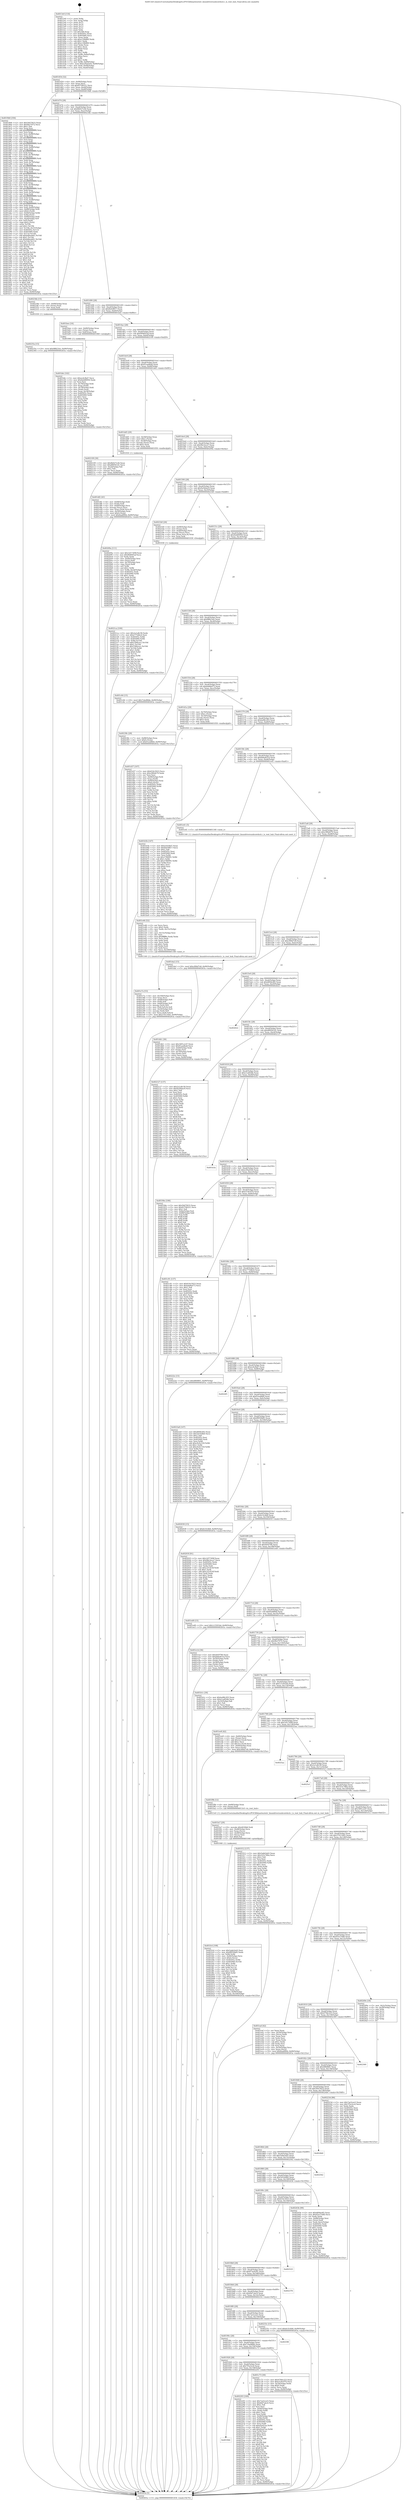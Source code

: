 digraph "0x4013e0" {
  label = "0x4013e0 (/mnt/c/Users/mathe/Desktop/tcc/POCII/binaries/extr_linuxdriversusbcorehcd.c_is_root_hub_Final-ollvm.out::main(0))"
  labelloc = "t"
  node[shape=record]

  Entry [label="",width=0.3,height=0.3,shape=circle,fillcolor=black,style=filled]
  "0x401454" [label="{
     0x401454 [32]\l
     | [instrs]\l
     &nbsp;&nbsp;0x401454 \<+6\>: mov -0x90(%rbp),%eax\l
     &nbsp;&nbsp;0x40145a \<+2\>: mov %eax,%ecx\l
     &nbsp;&nbsp;0x40145c \<+6\>: sub $0x83706221,%ecx\l
     &nbsp;&nbsp;0x401462 \<+6\>: mov %eax,-0xa4(%rbp)\l
     &nbsp;&nbsp;0x401468 \<+6\>: mov %ecx,-0xa8(%rbp)\l
     &nbsp;&nbsp;0x40146e \<+6\>: je 00000000004019b8 \<main+0x5d8\>\l
  }"]
  "0x4019b8" [label="{
     0x4019b8 [356]\l
     | [instrs]\l
     &nbsp;&nbsp;0x4019b8 \<+5\>: mov $0x5647f433,%eax\l
     &nbsp;&nbsp;0x4019bd \<+5\>: mov $0x9b27072,%ecx\l
     &nbsp;&nbsp;0x4019c2 \<+2\>: mov $0x1,%dl\l
     &nbsp;&nbsp;0x4019c4 \<+3\>: mov %rsp,%rsi\l
     &nbsp;&nbsp;0x4019c7 \<+4\>: add $0xfffffffffffffff0,%rsi\l
     &nbsp;&nbsp;0x4019cb \<+3\>: mov %rsi,%rsp\l
     &nbsp;&nbsp;0x4019ce \<+7\>: mov %rsi,-0x88(%rbp)\l
     &nbsp;&nbsp;0x4019d5 \<+3\>: mov %rsp,%rsi\l
     &nbsp;&nbsp;0x4019d8 \<+4\>: add $0xfffffffffffffff0,%rsi\l
     &nbsp;&nbsp;0x4019dc \<+3\>: mov %rsi,%rsp\l
     &nbsp;&nbsp;0x4019df \<+3\>: mov %rsp,%rdi\l
     &nbsp;&nbsp;0x4019e2 \<+4\>: add $0xfffffffffffffff0,%rdi\l
     &nbsp;&nbsp;0x4019e6 \<+3\>: mov %rdi,%rsp\l
     &nbsp;&nbsp;0x4019e9 \<+4\>: mov %rdi,-0x80(%rbp)\l
     &nbsp;&nbsp;0x4019ed \<+3\>: mov %rsp,%rdi\l
     &nbsp;&nbsp;0x4019f0 \<+4\>: add $0xfffffffffffffff0,%rdi\l
     &nbsp;&nbsp;0x4019f4 \<+3\>: mov %rdi,%rsp\l
     &nbsp;&nbsp;0x4019f7 \<+4\>: mov %rdi,-0x78(%rbp)\l
     &nbsp;&nbsp;0x4019fb \<+3\>: mov %rsp,%rdi\l
     &nbsp;&nbsp;0x4019fe \<+4\>: add $0xfffffffffffffff0,%rdi\l
     &nbsp;&nbsp;0x401a02 \<+3\>: mov %rdi,%rsp\l
     &nbsp;&nbsp;0x401a05 \<+4\>: mov %rdi,-0x70(%rbp)\l
     &nbsp;&nbsp;0x401a09 \<+3\>: mov %rsp,%rdi\l
     &nbsp;&nbsp;0x401a0c \<+4\>: add $0xfffffffffffffff0,%rdi\l
     &nbsp;&nbsp;0x401a10 \<+3\>: mov %rdi,%rsp\l
     &nbsp;&nbsp;0x401a13 \<+4\>: mov %rdi,-0x68(%rbp)\l
     &nbsp;&nbsp;0x401a17 \<+3\>: mov %rsp,%rdi\l
     &nbsp;&nbsp;0x401a1a \<+4\>: add $0xfffffffffffffff0,%rdi\l
     &nbsp;&nbsp;0x401a1e \<+3\>: mov %rdi,%rsp\l
     &nbsp;&nbsp;0x401a21 \<+4\>: mov %rdi,-0x60(%rbp)\l
     &nbsp;&nbsp;0x401a25 \<+3\>: mov %rsp,%rdi\l
     &nbsp;&nbsp;0x401a28 \<+4\>: add $0xfffffffffffffff0,%rdi\l
     &nbsp;&nbsp;0x401a2c \<+3\>: mov %rdi,%rsp\l
     &nbsp;&nbsp;0x401a2f \<+4\>: mov %rdi,-0x58(%rbp)\l
     &nbsp;&nbsp;0x401a33 \<+3\>: mov %rsp,%rdi\l
     &nbsp;&nbsp;0x401a36 \<+4\>: add $0xfffffffffffffff0,%rdi\l
     &nbsp;&nbsp;0x401a3a \<+3\>: mov %rdi,%rsp\l
     &nbsp;&nbsp;0x401a3d \<+4\>: mov %rdi,-0x50(%rbp)\l
     &nbsp;&nbsp;0x401a41 \<+3\>: mov %rsp,%rdi\l
     &nbsp;&nbsp;0x401a44 \<+4\>: add $0xfffffffffffffff0,%rdi\l
     &nbsp;&nbsp;0x401a48 \<+3\>: mov %rdi,%rsp\l
     &nbsp;&nbsp;0x401a4b \<+4\>: mov %rdi,-0x48(%rbp)\l
     &nbsp;&nbsp;0x401a4f \<+3\>: mov %rsp,%rdi\l
     &nbsp;&nbsp;0x401a52 \<+4\>: add $0xfffffffffffffff0,%rdi\l
     &nbsp;&nbsp;0x401a56 \<+3\>: mov %rdi,%rsp\l
     &nbsp;&nbsp;0x401a59 \<+4\>: mov %rdi,-0x40(%rbp)\l
     &nbsp;&nbsp;0x401a5d \<+7\>: mov -0x88(%rbp),%rdi\l
     &nbsp;&nbsp;0x401a64 \<+6\>: movl $0x0,(%rdi)\l
     &nbsp;&nbsp;0x401a6a \<+7\>: mov -0x94(%rbp),%r8d\l
     &nbsp;&nbsp;0x401a71 \<+3\>: mov %r8d,(%rsi)\l
     &nbsp;&nbsp;0x401a74 \<+4\>: mov -0x80(%rbp),%rdi\l
     &nbsp;&nbsp;0x401a78 \<+7\>: mov -0xa0(%rbp),%r9\l
     &nbsp;&nbsp;0x401a7f \<+3\>: mov %r9,(%rdi)\l
     &nbsp;&nbsp;0x401a82 \<+3\>: cmpl $0x2,(%rsi)\l
     &nbsp;&nbsp;0x401a85 \<+4\>: setne %r10b\l
     &nbsp;&nbsp;0x401a89 \<+4\>: and $0x1,%r10b\l
     &nbsp;&nbsp;0x401a8d \<+4\>: mov %r10b,-0x35(%rbp)\l
     &nbsp;&nbsp;0x401a91 \<+8\>: mov 0x40505c,%r11d\l
     &nbsp;&nbsp;0x401a99 \<+7\>: mov 0x405060,%ebx\l
     &nbsp;&nbsp;0x401aa0 \<+3\>: mov %r11d,%r14d\l
     &nbsp;&nbsp;0x401aa3 \<+7\>: add $0xbdbeab61,%r14d\l
     &nbsp;&nbsp;0x401aaa \<+4\>: sub $0x1,%r14d\l
     &nbsp;&nbsp;0x401aae \<+7\>: sub $0xbdbeab61,%r14d\l
     &nbsp;&nbsp;0x401ab5 \<+4\>: imul %r14d,%r11d\l
     &nbsp;&nbsp;0x401ab9 \<+4\>: and $0x1,%r11d\l
     &nbsp;&nbsp;0x401abd \<+4\>: cmp $0x0,%r11d\l
     &nbsp;&nbsp;0x401ac1 \<+4\>: sete %r10b\l
     &nbsp;&nbsp;0x401ac5 \<+3\>: cmp $0xa,%ebx\l
     &nbsp;&nbsp;0x401ac8 \<+4\>: setl %r15b\l
     &nbsp;&nbsp;0x401acc \<+3\>: mov %r10b,%r12b\l
     &nbsp;&nbsp;0x401acf \<+4\>: xor $0xff,%r12b\l
     &nbsp;&nbsp;0x401ad3 \<+3\>: mov %r15b,%r13b\l
     &nbsp;&nbsp;0x401ad6 \<+4\>: xor $0xff,%r13b\l
     &nbsp;&nbsp;0x401ada \<+3\>: xor $0x1,%dl\l
     &nbsp;&nbsp;0x401add \<+3\>: mov %r12b,%sil\l
     &nbsp;&nbsp;0x401ae0 \<+4\>: and $0xff,%sil\l
     &nbsp;&nbsp;0x401ae4 \<+3\>: and %dl,%r10b\l
     &nbsp;&nbsp;0x401ae7 \<+3\>: mov %r13b,%dil\l
     &nbsp;&nbsp;0x401aea \<+4\>: and $0xff,%dil\l
     &nbsp;&nbsp;0x401aee \<+3\>: and %dl,%r15b\l
     &nbsp;&nbsp;0x401af1 \<+3\>: or %r10b,%sil\l
     &nbsp;&nbsp;0x401af4 \<+3\>: or %r15b,%dil\l
     &nbsp;&nbsp;0x401af7 \<+3\>: xor %dil,%sil\l
     &nbsp;&nbsp;0x401afa \<+3\>: or %r13b,%r12b\l
     &nbsp;&nbsp;0x401afd \<+4\>: xor $0xff,%r12b\l
     &nbsp;&nbsp;0x401b01 \<+3\>: or $0x1,%dl\l
     &nbsp;&nbsp;0x401b04 \<+3\>: and %dl,%r12b\l
     &nbsp;&nbsp;0x401b07 \<+3\>: or %r12b,%sil\l
     &nbsp;&nbsp;0x401b0a \<+4\>: test $0x1,%sil\l
     &nbsp;&nbsp;0x401b0e \<+3\>: cmovne %ecx,%eax\l
     &nbsp;&nbsp;0x401b11 \<+6\>: mov %eax,-0x90(%rbp)\l
     &nbsp;&nbsp;0x401b17 \<+5\>: jmp 000000000040263a \<main+0x125a\>\l
  }"]
  "0x401474" [label="{
     0x401474 [28]\l
     | [instrs]\l
     &nbsp;&nbsp;0x401474 \<+5\>: jmp 0000000000401479 \<main+0x99\>\l
     &nbsp;&nbsp;0x401479 \<+6\>: mov -0xa4(%rbp),%eax\l
     &nbsp;&nbsp;0x40147f \<+5\>: sub $0x8b027e26,%eax\l
     &nbsp;&nbsp;0x401484 \<+6\>: mov %eax,-0xac(%rbp)\l
     &nbsp;&nbsp;0x40148a \<+6\>: je 000000000040234b \<main+0xf6b\>\l
  }"]
  Exit [label="",width=0.3,height=0.3,shape=circle,fillcolor=black,style=filled,peripheries=2]
  "0x40234b" [label="{
     0x40234b [15]\l
     | [instrs]\l
     &nbsp;&nbsp;0x40234b \<+4\>: mov -0x68(%rbp),%rax\l
     &nbsp;&nbsp;0x40234f \<+3\>: mov (%rax),%rax\l
     &nbsp;&nbsp;0x402352 \<+3\>: mov %rax,%rdi\l
     &nbsp;&nbsp;0x402355 \<+5\>: call 0000000000401030 \<free@plt\>\l
     | [calls]\l
     &nbsp;&nbsp;0x401030 \{1\} (unknown)\l
  }"]
  "0x401490" [label="{
     0x401490 [28]\l
     | [instrs]\l
     &nbsp;&nbsp;0x401490 \<+5\>: jmp 0000000000401495 \<main+0xb5\>\l
     &nbsp;&nbsp;0x401495 \<+6\>: mov -0xa4(%rbp),%eax\l
     &nbsp;&nbsp;0x40149b \<+5\>: sub $0x8efc8817,%eax\l
     &nbsp;&nbsp;0x4014a0 \<+6\>: mov %eax,-0xb0(%rbp)\l
     &nbsp;&nbsp;0x4014a6 \<+6\>: je 0000000000401bee \<main+0x80e\>\l
  }"]
  "0x40235a" [label="{
     0x40235a [15]\l
     | [instrs]\l
     &nbsp;&nbsp;0x40235a \<+10\>: movl $0x9ff423ee,-0x90(%rbp)\l
     &nbsp;&nbsp;0x402364 \<+5\>: jmp 000000000040263a \<main+0x125a\>\l
  }"]
  "0x401bee" [label="{
     0x401bee [16]\l
     | [instrs]\l
     &nbsp;&nbsp;0x401bee \<+4\>: mov -0x80(%rbp),%rax\l
     &nbsp;&nbsp;0x401bf2 \<+3\>: mov (%rax),%rax\l
     &nbsp;&nbsp;0x401bf5 \<+4\>: mov 0x8(%rax),%rdi\l
     &nbsp;&nbsp;0x401bf9 \<+5\>: call 0000000000401060 \<atoi@plt\>\l
     | [calls]\l
     &nbsp;&nbsp;0x401060 \{1\} (unknown)\l
  }"]
  "0x4014ac" [label="{
     0x4014ac [28]\l
     | [instrs]\l
     &nbsp;&nbsp;0x4014ac \<+5\>: jmp 00000000004014b1 \<main+0xd1\>\l
     &nbsp;&nbsp;0x4014b1 \<+6\>: mov -0xa4(%rbp),%eax\l
     &nbsp;&nbsp;0x4014b7 \<+5\>: sub $0x904605af,%eax\l
     &nbsp;&nbsp;0x4014bc \<+6\>: mov %eax,-0xb4(%rbp)\l
     &nbsp;&nbsp;0x4014c2 \<+6\>: je 0000000000402109 \<main+0xd29\>\l
  }"]
  "0x401944" [label="{
     0x401944\l
  }", style=dashed]
  "0x402109" [label="{
     0x402109 [30]\l
     | [instrs]\l
     &nbsp;&nbsp;0x402109 \<+5\>: mov $0x8b027e26,%eax\l
     &nbsp;&nbsp;0x40210e \<+5\>: mov $0xd89561d1,%ecx\l
     &nbsp;&nbsp;0x402113 \<+3\>: mov -0x2d(%rbp),%dl\l
     &nbsp;&nbsp;0x402116 \<+3\>: test $0x1,%dl\l
     &nbsp;&nbsp;0x402119 \<+3\>: cmovne %ecx,%eax\l
     &nbsp;&nbsp;0x40211c \<+6\>: mov %eax,-0x90(%rbp)\l
     &nbsp;&nbsp;0x402122 \<+5\>: jmp 000000000040263a \<main+0x125a\>\l
  }"]
  "0x4014c8" [label="{
     0x4014c8 [28]\l
     | [instrs]\l
     &nbsp;&nbsp;0x4014c8 \<+5\>: jmp 00000000004014cd \<main+0xed\>\l
     &nbsp;&nbsp;0x4014cd \<+6\>: mov -0xa4(%rbp),%eax\l
     &nbsp;&nbsp;0x4014d3 \<+5\>: sub $0x91aadba8,%eax\l
     &nbsp;&nbsp;0x4014d8 \<+6\>: mov %eax,-0xb8(%rbp)\l
     &nbsp;&nbsp;0x4014de \<+6\>: je 0000000000401dd5 \<main+0x9f5\>\l
  }"]
  "0x402293" [label="{
     0x402293 [169]\l
     | [instrs]\l
     &nbsp;&nbsp;0x402293 \<+5\>: mov $0x7ae5cee5,%eax\l
     &nbsp;&nbsp;0x402298 \<+5\>: mov $0x6bf7abc4,%ecx\l
     &nbsp;&nbsp;0x40229d \<+2\>: mov $0x1,%dl\l
     &nbsp;&nbsp;0x40229f \<+2\>: xor %esi,%esi\l
     &nbsp;&nbsp;0x4022a1 \<+4\>: mov -0x40(%rbp),%rdi\l
     &nbsp;&nbsp;0x4022a5 \<+3\>: mov (%rdi),%r8d\l
     &nbsp;&nbsp;0x4022a8 \<+3\>: sub $0x1,%esi\l
     &nbsp;&nbsp;0x4022ab \<+3\>: sub %esi,%r8d\l
     &nbsp;&nbsp;0x4022ae \<+4\>: mov -0x40(%rbp),%rdi\l
     &nbsp;&nbsp;0x4022b2 \<+3\>: mov %r8d,(%rdi)\l
     &nbsp;&nbsp;0x4022b5 \<+7\>: mov 0x40505c,%esi\l
     &nbsp;&nbsp;0x4022bc \<+8\>: mov 0x405060,%r8d\l
     &nbsp;&nbsp;0x4022c4 \<+3\>: mov %esi,%r9d\l
     &nbsp;&nbsp;0x4022c7 \<+7\>: sub $0xd2ed7ea,%r9d\l
     &nbsp;&nbsp;0x4022ce \<+4\>: sub $0x1,%r9d\l
     &nbsp;&nbsp;0x4022d2 \<+7\>: add $0xd2ed7ea,%r9d\l
     &nbsp;&nbsp;0x4022d9 \<+4\>: imul %r9d,%esi\l
     &nbsp;&nbsp;0x4022dd \<+3\>: and $0x1,%esi\l
     &nbsp;&nbsp;0x4022e0 \<+3\>: cmp $0x0,%esi\l
     &nbsp;&nbsp;0x4022e3 \<+4\>: sete %r10b\l
     &nbsp;&nbsp;0x4022e7 \<+4\>: cmp $0xa,%r8d\l
     &nbsp;&nbsp;0x4022eb \<+4\>: setl %r11b\l
     &nbsp;&nbsp;0x4022ef \<+3\>: mov %r10b,%bl\l
     &nbsp;&nbsp;0x4022f2 \<+3\>: xor $0xff,%bl\l
     &nbsp;&nbsp;0x4022f5 \<+3\>: mov %r11b,%r14b\l
     &nbsp;&nbsp;0x4022f8 \<+4\>: xor $0xff,%r14b\l
     &nbsp;&nbsp;0x4022fc \<+3\>: xor $0x0,%dl\l
     &nbsp;&nbsp;0x4022ff \<+3\>: mov %bl,%r15b\l
     &nbsp;&nbsp;0x402302 \<+4\>: and $0x0,%r15b\l
     &nbsp;&nbsp;0x402306 \<+3\>: and %dl,%r10b\l
     &nbsp;&nbsp;0x402309 \<+3\>: mov %r14b,%r12b\l
     &nbsp;&nbsp;0x40230c \<+4\>: and $0x0,%r12b\l
     &nbsp;&nbsp;0x402310 \<+3\>: and %dl,%r11b\l
     &nbsp;&nbsp;0x402313 \<+3\>: or %r10b,%r15b\l
     &nbsp;&nbsp;0x402316 \<+3\>: or %r11b,%r12b\l
     &nbsp;&nbsp;0x402319 \<+3\>: xor %r12b,%r15b\l
     &nbsp;&nbsp;0x40231c \<+3\>: or %r14b,%bl\l
     &nbsp;&nbsp;0x40231f \<+3\>: xor $0xff,%bl\l
     &nbsp;&nbsp;0x402322 \<+3\>: or $0x0,%dl\l
     &nbsp;&nbsp;0x402325 \<+2\>: and %dl,%bl\l
     &nbsp;&nbsp;0x402327 \<+3\>: or %bl,%r15b\l
     &nbsp;&nbsp;0x40232a \<+4\>: test $0x1,%r15b\l
     &nbsp;&nbsp;0x40232e \<+3\>: cmovne %ecx,%eax\l
     &nbsp;&nbsp;0x402331 \<+6\>: mov %eax,-0x90(%rbp)\l
     &nbsp;&nbsp;0x402337 \<+5\>: jmp 000000000040263a \<main+0x125a\>\l
  }"]
  "0x401dd5" [label="{
     0x401dd5 [29]\l
     | [instrs]\l
     &nbsp;&nbsp;0x401dd5 \<+4\>: mov -0x58(%rbp),%rax\l
     &nbsp;&nbsp;0x401dd9 \<+6\>: movl $0x1,(%rax)\l
     &nbsp;&nbsp;0x401ddf \<+4\>: mov -0x58(%rbp),%rax\l
     &nbsp;&nbsp;0x401de3 \<+3\>: movslq (%rax),%rax\l
     &nbsp;&nbsp;0x401de6 \<+4\>: shl $0x2,%rax\l
     &nbsp;&nbsp;0x401dea \<+3\>: mov %rax,%rdi\l
     &nbsp;&nbsp;0x401ded \<+5\>: call 0000000000401050 \<malloc@plt\>\l
     | [calls]\l
     &nbsp;&nbsp;0x401050 \{1\} (unknown)\l
  }"]
  "0x4014e4" [label="{
     0x4014e4 [28]\l
     | [instrs]\l
     &nbsp;&nbsp;0x4014e4 \<+5\>: jmp 00000000004014e9 \<main+0x109\>\l
     &nbsp;&nbsp;0x4014e9 \<+6\>: mov -0xa4(%rbp),%eax\l
     &nbsp;&nbsp;0x4014ef \<+5\>: sub $0x96e3eca7,%eax\l
     &nbsp;&nbsp;0x4014f4 \<+6\>: mov %eax,-0xbc(%rbp)\l
     &nbsp;&nbsp;0x4014fa \<+6\>: je 000000000040209a \<main+0xcba\>\l
  }"]
  "0x4021ca" [label="{
     0x4021ca [100]\l
     | [instrs]\l
     &nbsp;&nbsp;0x4021ca \<+5\>: mov $0x2a1a8c58,%edx\l
     &nbsp;&nbsp;0x4021cf \<+5\>: mov $0xe775dbc4,%esi\l
     &nbsp;&nbsp;0x4021d4 \<+8\>: mov 0x40505c,%r8d\l
     &nbsp;&nbsp;0x4021dc \<+8\>: mov 0x405060,%r9d\l
     &nbsp;&nbsp;0x4021e4 \<+3\>: mov %r8d,%r10d\l
     &nbsp;&nbsp;0x4021e7 \<+7\>: add $0x5384cecc,%r10d\l
     &nbsp;&nbsp;0x4021ee \<+4\>: sub $0x1,%r10d\l
     &nbsp;&nbsp;0x4021f2 \<+7\>: sub $0x5384cecc,%r10d\l
     &nbsp;&nbsp;0x4021f9 \<+4\>: imul %r10d,%r8d\l
     &nbsp;&nbsp;0x4021fd \<+4\>: and $0x1,%r8d\l
     &nbsp;&nbsp;0x402201 \<+4\>: cmp $0x0,%r8d\l
     &nbsp;&nbsp;0x402205 \<+4\>: sete %r11b\l
     &nbsp;&nbsp;0x402209 \<+4\>: cmp $0xa,%r9d\l
     &nbsp;&nbsp;0x40220d \<+3\>: setl %bl\l
     &nbsp;&nbsp;0x402210 \<+3\>: mov %r11b,%r14b\l
     &nbsp;&nbsp;0x402213 \<+3\>: and %bl,%r14b\l
     &nbsp;&nbsp;0x402216 \<+3\>: xor %bl,%r11b\l
     &nbsp;&nbsp;0x402219 \<+3\>: or %r11b,%r14b\l
     &nbsp;&nbsp;0x40221c \<+4\>: test $0x1,%r14b\l
     &nbsp;&nbsp;0x402220 \<+3\>: cmovne %esi,%edx\l
     &nbsp;&nbsp;0x402223 \<+6\>: mov %edx,-0x90(%rbp)\l
     &nbsp;&nbsp;0x402229 \<+5\>: jmp 000000000040263a \<main+0x125a\>\l
  }"]
  "0x40209a" [label="{
     0x40209a [111]\l
     | [instrs]\l
     &nbsp;&nbsp;0x40209a \<+5\>: mov $0x1d57309f,%eax\l
     &nbsp;&nbsp;0x40209f \<+5\>: mov $0x904605af,%ecx\l
     &nbsp;&nbsp;0x4020a4 \<+2\>: xor %edx,%edx\l
     &nbsp;&nbsp;0x4020a6 \<+4\>: mov -0x40(%rbp),%rsi\l
     &nbsp;&nbsp;0x4020aa \<+2\>: mov (%rsi),%edi\l
     &nbsp;&nbsp;0x4020ac \<+4\>: mov -0x70(%rbp),%rsi\l
     &nbsp;&nbsp;0x4020b0 \<+2\>: cmp (%rsi),%edi\l
     &nbsp;&nbsp;0x4020b2 \<+4\>: setl %r8b\l
     &nbsp;&nbsp;0x4020b6 \<+4\>: and $0x1,%r8b\l
     &nbsp;&nbsp;0x4020ba \<+4\>: mov %r8b,-0x2d(%rbp)\l
     &nbsp;&nbsp;0x4020be \<+7\>: mov 0x40505c,%edi\l
     &nbsp;&nbsp;0x4020c5 \<+8\>: mov 0x405060,%r9d\l
     &nbsp;&nbsp;0x4020cd \<+3\>: sub $0x1,%edx\l
     &nbsp;&nbsp;0x4020d0 \<+3\>: mov %edi,%r10d\l
     &nbsp;&nbsp;0x4020d3 \<+3\>: add %edx,%r10d\l
     &nbsp;&nbsp;0x4020d6 \<+4\>: imul %r10d,%edi\l
     &nbsp;&nbsp;0x4020da \<+3\>: and $0x1,%edi\l
     &nbsp;&nbsp;0x4020dd \<+3\>: cmp $0x0,%edi\l
     &nbsp;&nbsp;0x4020e0 \<+4\>: sete %r8b\l
     &nbsp;&nbsp;0x4020e4 \<+4\>: cmp $0xa,%r9d\l
     &nbsp;&nbsp;0x4020e8 \<+4\>: setl %r11b\l
     &nbsp;&nbsp;0x4020ec \<+3\>: mov %r8b,%bl\l
     &nbsp;&nbsp;0x4020ef \<+3\>: and %r11b,%bl\l
     &nbsp;&nbsp;0x4020f2 \<+3\>: xor %r11b,%r8b\l
     &nbsp;&nbsp;0x4020f5 \<+3\>: or %r8b,%bl\l
     &nbsp;&nbsp;0x4020f8 \<+3\>: test $0x1,%bl\l
     &nbsp;&nbsp;0x4020fb \<+3\>: cmovne %ecx,%eax\l
     &nbsp;&nbsp;0x4020fe \<+6\>: mov %eax,-0x90(%rbp)\l
     &nbsp;&nbsp;0x402104 \<+5\>: jmp 000000000040263a \<main+0x125a\>\l
  }"]
  "0x401500" [label="{
     0x401500 [28]\l
     | [instrs]\l
     &nbsp;&nbsp;0x401500 \<+5\>: jmp 0000000000401505 \<main+0x125\>\l
     &nbsp;&nbsp;0x401505 \<+6\>: mov -0xa4(%rbp),%eax\l
     &nbsp;&nbsp;0x40150b \<+5\>: sub $0x9a56dac9,%eax\l
     &nbsp;&nbsp;0x401510 \<+6\>: mov %eax,-0xc0(%rbp)\l
     &nbsp;&nbsp;0x401516 \<+6\>: je 00000000004021b0 \<main+0xdd0\>\l
  }"]
  "0x401fc4" [label="{
     0x401fc4 [108]\l
     | [instrs]\l
     &nbsp;&nbsp;0x401fc4 \<+5\>: mov $0x5abb3eb5,%esi\l
     &nbsp;&nbsp;0x401fc9 \<+5\>: mov $0xf8950b85,%edx\l
     &nbsp;&nbsp;0x401fce \<+3\>: xor %r8d,%r8d\l
     &nbsp;&nbsp;0x401fd1 \<+4\>: mov -0x40(%rbp),%rcx\l
     &nbsp;&nbsp;0x401fd5 \<+6\>: movl $0x0,(%rcx)\l
     &nbsp;&nbsp;0x401fdb \<+8\>: mov 0x40505c,%r9d\l
     &nbsp;&nbsp;0x401fe3 \<+8\>: mov 0x405060,%r10d\l
     &nbsp;&nbsp;0x401feb \<+4\>: sub $0x1,%r8d\l
     &nbsp;&nbsp;0x401fef \<+3\>: mov %r9d,%r11d\l
     &nbsp;&nbsp;0x401ff2 \<+3\>: add %r8d,%r11d\l
     &nbsp;&nbsp;0x401ff5 \<+4\>: imul %r11d,%r9d\l
     &nbsp;&nbsp;0x401ff9 \<+4\>: and $0x1,%r9d\l
     &nbsp;&nbsp;0x401ffd \<+4\>: cmp $0x0,%r9d\l
     &nbsp;&nbsp;0x402001 \<+3\>: sete %bl\l
     &nbsp;&nbsp;0x402004 \<+4\>: cmp $0xa,%r10d\l
     &nbsp;&nbsp;0x402008 \<+4\>: setl %r14b\l
     &nbsp;&nbsp;0x40200c \<+3\>: mov %bl,%r15b\l
     &nbsp;&nbsp;0x40200f \<+3\>: and %r14b,%r15b\l
     &nbsp;&nbsp;0x402012 \<+3\>: xor %r14b,%bl\l
     &nbsp;&nbsp;0x402015 \<+3\>: or %bl,%r15b\l
     &nbsp;&nbsp;0x402018 \<+4\>: test $0x1,%r15b\l
     &nbsp;&nbsp;0x40201c \<+3\>: cmovne %edx,%esi\l
     &nbsp;&nbsp;0x40201f \<+6\>: mov %esi,-0x90(%rbp)\l
     &nbsp;&nbsp;0x402025 \<+6\>: mov %eax,-0x164(%rbp)\l
     &nbsp;&nbsp;0x40202b \<+5\>: jmp 000000000040263a \<main+0x125a\>\l
  }"]
  "0x4021b0" [label="{
     0x4021b0 [26]\l
     | [instrs]\l
     &nbsp;&nbsp;0x4021b0 \<+4\>: mov -0x68(%rbp),%rax\l
     &nbsp;&nbsp;0x4021b4 \<+3\>: mov (%rax),%rax\l
     &nbsp;&nbsp;0x4021b7 \<+4\>: mov -0x40(%rbp),%rcx\l
     &nbsp;&nbsp;0x4021bb \<+3\>: movslq (%rcx),%rcx\l
     &nbsp;&nbsp;0x4021be \<+4\>: mov (%rax,%rcx,8),%rax\l
     &nbsp;&nbsp;0x4021c2 \<+3\>: mov %rax,%rdi\l
     &nbsp;&nbsp;0x4021c5 \<+5\>: call 0000000000401030 \<free@plt\>\l
     | [calls]\l
     &nbsp;&nbsp;0x401030 \{1\} (unknown)\l
  }"]
  "0x40151c" [label="{
     0x40151c [28]\l
     | [instrs]\l
     &nbsp;&nbsp;0x40151c \<+5\>: jmp 0000000000401521 \<main+0x141\>\l
     &nbsp;&nbsp;0x401521 \<+6\>: mov -0xa4(%rbp),%eax\l
     &nbsp;&nbsp;0x401527 \<+5\>: sub $0x9eb80950,%eax\l
     &nbsp;&nbsp;0x40152c \<+6\>: mov %eax,-0xc4(%rbp)\l
     &nbsp;&nbsp;0x401532 \<+6\>: je 0000000000401c64 \<main+0x884\>\l
  }"]
  "0x401fa7" [label="{
     0x401fa7 [29]\l
     | [instrs]\l
     &nbsp;&nbsp;0x401fa7 \<+10\>: movabs $0x4030b6,%rdi\l
     &nbsp;&nbsp;0x401fb1 \<+4\>: mov -0x48(%rbp),%rcx\l
     &nbsp;&nbsp;0x401fb5 \<+2\>: mov %eax,(%rcx)\l
     &nbsp;&nbsp;0x401fb7 \<+4\>: mov -0x48(%rbp),%rcx\l
     &nbsp;&nbsp;0x401fbb \<+2\>: mov (%rcx),%esi\l
     &nbsp;&nbsp;0x401fbd \<+2\>: mov $0x0,%al\l
     &nbsp;&nbsp;0x401fbf \<+5\>: call 0000000000401040 \<printf@plt\>\l
     | [calls]\l
     &nbsp;&nbsp;0x401040 \{1\} (unknown)\l
  }"]
  "0x401c64" [label="{
     0x401c64 [15]\l
     | [instrs]\l
     &nbsp;&nbsp;0x401c64 \<+10\>: movl $0x7cbe86bb,-0x90(%rbp)\l
     &nbsp;&nbsp;0x401c6e \<+5\>: jmp 000000000040263a \<main+0x125a\>\l
  }"]
  "0x401538" [label="{
     0x401538 [28]\l
     | [instrs]\l
     &nbsp;&nbsp;0x401538 \<+5\>: jmp 000000000040153d \<main+0x15d\>\l
     &nbsp;&nbsp;0x40153d \<+6\>: mov -0xa4(%rbp),%eax\l
     &nbsp;&nbsp;0x401543 \<+5\>: sub $0x9ff423ee,%eax\l
     &nbsp;&nbsp;0x401548 \<+6\>: mov %eax,-0xc8(%rbp)\l
     &nbsp;&nbsp;0x40154e \<+6\>: je 000000000040238c \<main+0xfac\>\l
  }"]
  "0x401e7a" [label="{
     0x401e7a [53]\l
     | [instrs]\l
     &nbsp;&nbsp;0x401e7a \<+6\>: mov -0x160(%rbp),%ecx\l
     &nbsp;&nbsp;0x401e80 \<+3\>: imul %eax,%ecx\l
     &nbsp;&nbsp;0x401e83 \<+4\>: mov -0x68(%rbp),%r8\l
     &nbsp;&nbsp;0x401e87 \<+3\>: mov (%r8),%r8\l
     &nbsp;&nbsp;0x401e8a \<+4\>: mov -0x60(%rbp),%r9\l
     &nbsp;&nbsp;0x401e8e \<+3\>: movslq (%r9),%r9\l
     &nbsp;&nbsp;0x401e91 \<+4\>: mov (%r8,%r9,8),%r8\l
     &nbsp;&nbsp;0x401e95 \<+4\>: mov -0x50(%rbp),%r9\l
     &nbsp;&nbsp;0x401e99 \<+3\>: movslq (%r9),%r9\l
     &nbsp;&nbsp;0x401e9c \<+4\>: mov %ecx,(%r8,%r9,4)\l
     &nbsp;&nbsp;0x401ea0 \<+10\>: movl $0x37011645,-0x90(%rbp)\l
     &nbsp;&nbsp;0x401eaa \<+5\>: jmp 000000000040263a \<main+0x125a\>\l
  }"]
  "0x40238c" [label="{
     0x40238c [28]\l
     | [instrs]\l
     &nbsp;&nbsp;0x40238c \<+7\>: mov -0x88(%rbp),%rax\l
     &nbsp;&nbsp;0x402393 \<+6\>: movl $0x0,(%rax)\l
     &nbsp;&nbsp;0x402399 \<+10\>: movl $0xf1eed6b0,-0x90(%rbp)\l
     &nbsp;&nbsp;0x4023a3 \<+5\>: jmp 000000000040263a \<main+0x125a\>\l
  }"]
  "0x401554" [label="{
     0x401554 [28]\l
     | [instrs]\l
     &nbsp;&nbsp;0x401554 \<+5\>: jmp 0000000000401559 \<main+0x179\>\l
     &nbsp;&nbsp;0x401559 \<+6\>: mov -0xa4(%rbp),%eax\l
     &nbsp;&nbsp;0x40155f \<+5\>: sub $0xb4d6ef73,%eax\l
     &nbsp;&nbsp;0x401564 \<+6\>: mov %eax,-0xcc(%rbp)\l
     &nbsp;&nbsp;0x40156a \<+6\>: je 0000000000401d1a \<main+0x93a\>\l
  }"]
  "0x401e46" [label="{
     0x401e46 [52]\l
     | [instrs]\l
     &nbsp;&nbsp;0x401e46 \<+2\>: xor %ecx,%ecx\l
     &nbsp;&nbsp;0x401e48 \<+5\>: mov $0x2,%edx\l
     &nbsp;&nbsp;0x401e4d \<+6\>: mov %edx,-0x15c(%rbp)\l
     &nbsp;&nbsp;0x401e53 \<+1\>: cltd\l
     &nbsp;&nbsp;0x401e54 \<+6\>: mov -0x15c(%rbp),%esi\l
     &nbsp;&nbsp;0x401e5a \<+2\>: idiv %esi\l
     &nbsp;&nbsp;0x401e5c \<+6\>: imul $0xfffffffe,%edx,%edx\l
     &nbsp;&nbsp;0x401e62 \<+2\>: mov %ecx,%edi\l
     &nbsp;&nbsp;0x401e64 \<+2\>: sub %edx,%edi\l
     &nbsp;&nbsp;0x401e66 \<+2\>: mov %ecx,%edx\l
     &nbsp;&nbsp;0x401e68 \<+3\>: sub $0x1,%edx\l
     &nbsp;&nbsp;0x401e6b \<+2\>: add %edx,%edi\l
     &nbsp;&nbsp;0x401e6d \<+2\>: sub %edi,%ecx\l
     &nbsp;&nbsp;0x401e6f \<+6\>: mov %ecx,-0x160(%rbp)\l
     &nbsp;&nbsp;0x401e75 \<+5\>: call 0000000000401160 \<next_i\>\l
     | [calls]\l
     &nbsp;&nbsp;0x401160 \{1\} (/mnt/c/Users/mathe/Desktop/tcc/POCII/binaries/extr_linuxdriversusbcorehcd.c_is_root_hub_Final-ollvm.out::next_i)\l
  }"]
  "0x401d1a" [label="{
     0x401d1a [29]\l
     | [instrs]\l
     &nbsp;&nbsp;0x401d1a \<+4\>: mov -0x70(%rbp),%rax\l
     &nbsp;&nbsp;0x401d1e \<+6\>: movl $0x1,(%rax)\l
     &nbsp;&nbsp;0x401d24 \<+4\>: mov -0x70(%rbp),%rax\l
     &nbsp;&nbsp;0x401d28 \<+3\>: movslq (%rax),%rax\l
     &nbsp;&nbsp;0x401d2b \<+4\>: shl $0x3,%rax\l
     &nbsp;&nbsp;0x401d2f \<+3\>: mov %rax,%rdi\l
     &nbsp;&nbsp;0x401d32 \<+5\>: call 0000000000401050 \<malloc@plt\>\l
     | [calls]\l
     &nbsp;&nbsp;0x401050 \{1\} (unknown)\l
  }"]
  "0x401570" [label="{
     0x401570 [28]\l
     | [instrs]\l
     &nbsp;&nbsp;0x401570 \<+5\>: jmp 0000000000401575 \<main+0x195\>\l
     &nbsp;&nbsp;0x401575 \<+6\>: mov -0xa4(%rbp),%eax\l
     &nbsp;&nbsp;0x40157b \<+5\>: sub $0xba98c203,%eax\l
     &nbsp;&nbsp;0x401580 \<+6\>: mov %eax,-0xd0(%rbp)\l
     &nbsp;&nbsp;0x401586 \<+6\>: je 0000000000401b5b \<main+0x77b\>\l
  }"]
  "0x401df2" [label="{
     0x401df2 [43]\l
     | [instrs]\l
     &nbsp;&nbsp;0x401df2 \<+4\>: mov -0x68(%rbp),%rdi\l
     &nbsp;&nbsp;0x401df6 \<+3\>: mov (%rdi),%rdi\l
     &nbsp;&nbsp;0x401df9 \<+4\>: mov -0x60(%rbp),%rcx\l
     &nbsp;&nbsp;0x401dfd \<+3\>: movslq (%rcx),%rcx\l
     &nbsp;&nbsp;0x401e00 \<+4\>: mov %rax,(%rdi,%rcx,8)\l
     &nbsp;&nbsp;0x401e04 \<+4\>: mov -0x50(%rbp),%rax\l
     &nbsp;&nbsp;0x401e08 \<+6\>: movl $0x0,(%rax)\l
     &nbsp;&nbsp;0x401e0e \<+10\>: movl $0x6aa890d,-0x90(%rbp)\l
     &nbsp;&nbsp;0x401e18 \<+5\>: jmp 000000000040263a \<main+0x125a\>\l
  }"]
  "0x401b5b" [label="{
     0x401b5b [147]\l
     | [instrs]\l
     &nbsp;&nbsp;0x401b5b \<+5\>: mov $0xee4cfbd7,%eax\l
     &nbsp;&nbsp;0x401b60 \<+5\>: mov $0x8efc8817,%ecx\l
     &nbsp;&nbsp;0x401b65 \<+2\>: mov $0x1,%dl\l
     &nbsp;&nbsp;0x401b67 \<+7\>: mov 0x40505c,%esi\l
     &nbsp;&nbsp;0x401b6e \<+7\>: mov 0x405060,%edi\l
     &nbsp;&nbsp;0x401b75 \<+3\>: mov %esi,%r8d\l
     &nbsp;&nbsp;0x401b78 \<+7\>: sub $0x37ffd991,%r8d\l
     &nbsp;&nbsp;0x401b7f \<+4\>: sub $0x1,%r8d\l
     &nbsp;&nbsp;0x401b83 \<+7\>: add $0x37ffd991,%r8d\l
     &nbsp;&nbsp;0x401b8a \<+4\>: imul %r8d,%esi\l
     &nbsp;&nbsp;0x401b8e \<+3\>: and $0x1,%esi\l
     &nbsp;&nbsp;0x401b91 \<+3\>: cmp $0x0,%esi\l
     &nbsp;&nbsp;0x401b94 \<+4\>: sete %r9b\l
     &nbsp;&nbsp;0x401b98 \<+3\>: cmp $0xa,%edi\l
     &nbsp;&nbsp;0x401b9b \<+4\>: setl %r10b\l
     &nbsp;&nbsp;0x401b9f \<+3\>: mov %r9b,%r11b\l
     &nbsp;&nbsp;0x401ba2 \<+4\>: xor $0xff,%r11b\l
     &nbsp;&nbsp;0x401ba6 \<+3\>: mov %r10b,%bl\l
     &nbsp;&nbsp;0x401ba9 \<+3\>: xor $0xff,%bl\l
     &nbsp;&nbsp;0x401bac \<+3\>: xor $0x1,%dl\l
     &nbsp;&nbsp;0x401baf \<+3\>: mov %r11b,%r14b\l
     &nbsp;&nbsp;0x401bb2 \<+4\>: and $0xff,%r14b\l
     &nbsp;&nbsp;0x401bb6 \<+3\>: and %dl,%r9b\l
     &nbsp;&nbsp;0x401bb9 \<+3\>: mov %bl,%r15b\l
     &nbsp;&nbsp;0x401bbc \<+4\>: and $0xff,%r15b\l
     &nbsp;&nbsp;0x401bc0 \<+3\>: and %dl,%r10b\l
     &nbsp;&nbsp;0x401bc3 \<+3\>: or %r9b,%r14b\l
     &nbsp;&nbsp;0x401bc6 \<+3\>: or %r10b,%r15b\l
     &nbsp;&nbsp;0x401bc9 \<+3\>: xor %r15b,%r14b\l
     &nbsp;&nbsp;0x401bcc \<+3\>: or %bl,%r11b\l
     &nbsp;&nbsp;0x401bcf \<+4\>: xor $0xff,%r11b\l
     &nbsp;&nbsp;0x401bd3 \<+3\>: or $0x1,%dl\l
     &nbsp;&nbsp;0x401bd6 \<+3\>: and %dl,%r11b\l
     &nbsp;&nbsp;0x401bd9 \<+3\>: or %r11b,%r14b\l
     &nbsp;&nbsp;0x401bdc \<+4\>: test $0x1,%r14b\l
     &nbsp;&nbsp;0x401be0 \<+3\>: cmovne %ecx,%eax\l
     &nbsp;&nbsp;0x401be3 \<+6\>: mov %eax,-0x90(%rbp)\l
     &nbsp;&nbsp;0x401be9 \<+5\>: jmp 000000000040263a \<main+0x125a\>\l
  }"]
  "0x40158c" [label="{
     0x40158c [28]\l
     | [instrs]\l
     &nbsp;&nbsp;0x40158c \<+5\>: jmp 0000000000401591 \<main+0x1b1\>\l
     &nbsp;&nbsp;0x401591 \<+6\>: mov -0xa4(%rbp),%eax\l
     &nbsp;&nbsp;0x401597 \<+5\>: sub $0xbb6a831d,%eax\l
     &nbsp;&nbsp;0x40159c \<+6\>: mov %eax,-0xd4(%rbp)\l
     &nbsp;&nbsp;0x4015a2 \<+6\>: je 0000000000401e41 \<main+0xa61\>\l
  }"]
  "0x401d37" [label="{
     0x401d37 [107]\l
     | [instrs]\l
     &nbsp;&nbsp;0x401d37 \<+5\>: mov $0x616c5023,%ecx\l
     &nbsp;&nbsp;0x401d3c \<+5\>: mov $0xc9f6d479,%edx\l
     &nbsp;&nbsp;0x401d41 \<+2\>: xor %esi,%esi\l
     &nbsp;&nbsp;0x401d43 \<+4\>: mov -0x68(%rbp),%rdi\l
     &nbsp;&nbsp;0x401d47 \<+3\>: mov %rax,(%rdi)\l
     &nbsp;&nbsp;0x401d4a \<+4\>: mov -0x60(%rbp),%rax\l
     &nbsp;&nbsp;0x401d4e \<+6\>: movl $0x0,(%rax)\l
     &nbsp;&nbsp;0x401d54 \<+8\>: mov 0x40505c,%r8d\l
     &nbsp;&nbsp;0x401d5c \<+8\>: mov 0x405060,%r9d\l
     &nbsp;&nbsp;0x401d64 \<+3\>: sub $0x1,%esi\l
     &nbsp;&nbsp;0x401d67 \<+3\>: mov %r8d,%r10d\l
     &nbsp;&nbsp;0x401d6a \<+3\>: add %esi,%r10d\l
     &nbsp;&nbsp;0x401d6d \<+4\>: imul %r10d,%r8d\l
     &nbsp;&nbsp;0x401d71 \<+4\>: and $0x1,%r8d\l
     &nbsp;&nbsp;0x401d75 \<+4\>: cmp $0x0,%r8d\l
     &nbsp;&nbsp;0x401d79 \<+4\>: sete %r11b\l
     &nbsp;&nbsp;0x401d7d \<+4\>: cmp $0xa,%r9d\l
     &nbsp;&nbsp;0x401d81 \<+3\>: setl %bl\l
     &nbsp;&nbsp;0x401d84 \<+3\>: mov %r11b,%r14b\l
     &nbsp;&nbsp;0x401d87 \<+3\>: and %bl,%r14b\l
     &nbsp;&nbsp;0x401d8a \<+3\>: xor %bl,%r11b\l
     &nbsp;&nbsp;0x401d8d \<+3\>: or %r11b,%r14b\l
     &nbsp;&nbsp;0x401d90 \<+4\>: test $0x1,%r14b\l
     &nbsp;&nbsp;0x401d94 \<+3\>: cmovne %edx,%ecx\l
     &nbsp;&nbsp;0x401d97 \<+6\>: mov %ecx,-0x90(%rbp)\l
     &nbsp;&nbsp;0x401d9d \<+5\>: jmp 000000000040263a \<main+0x125a\>\l
  }"]
  "0x401e41" [label="{
     0x401e41 [5]\l
     | [instrs]\l
     &nbsp;&nbsp;0x401e41 \<+5\>: call 0000000000401160 \<next_i\>\l
     | [calls]\l
     &nbsp;&nbsp;0x401160 \{1\} (/mnt/c/Users/mathe/Desktop/tcc/POCII/binaries/extr_linuxdriversusbcorehcd.c_is_root_hub_Final-ollvm.out::next_i)\l
  }"]
  "0x4015a8" [label="{
     0x4015a8 [28]\l
     | [instrs]\l
     &nbsp;&nbsp;0x4015a8 \<+5\>: jmp 00000000004015ad \<main+0x1cd\>\l
     &nbsp;&nbsp;0x4015ad \<+6\>: mov -0xa4(%rbp),%eax\l
     &nbsp;&nbsp;0x4015b3 \<+5\>: sub $0xc9f6d479,%eax\l
     &nbsp;&nbsp;0x4015b8 \<+6\>: mov %eax,-0xd8(%rbp)\l
     &nbsp;&nbsp;0x4015be \<+6\>: je 0000000000401da2 \<main+0x9c2\>\l
  }"]
  "0x401928" [label="{
     0x401928 [28]\l
     | [instrs]\l
     &nbsp;&nbsp;0x401928 \<+5\>: jmp 000000000040192d \<main+0x54d\>\l
     &nbsp;&nbsp;0x40192d \<+6\>: mov -0xa4(%rbp),%eax\l
     &nbsp;&nbsp;0x401933 \<+5\>: sub $0x7f3a3cc4,%eax\l
     &nbsp;&nbsp;0x401938 \<+6\>: mov %eax,-0x158(%rbp)\l
     &nbsp;&nbsp;0x40193e \<+6\>: je 0000000000402293 \<main+0xeb3\>\l
  }"]
  "0x401da2" [label="{
     0x401da2 [15]\l
     | [instrs]\l
     &nbsp;&nbsp;0x401da2 \<+10\>: movl $0xcf06d7e8,-0x90(%rbp)\l
     &nbsp;&nbsp;0x401dac \<+5\>: jmp 000000000040263a \<main+0x125a\>\l
  }"]
  "0x4015c4" [label="{
     0x4015c4 [28]\l
     | [instrs]\l
     &nbsp;&nbsp;0x4015c4 \<+5\>: jmp 00000000004015c9 \<main+0x1e9\>\l
     &nbsp;&nbsp;0x4015c9 \<+6\>: mov -0xa4(%rbp),%eax\l
     &nbsp;&nbsp;0x4015cf \<+5\>: sub $0xcf06d7e8,%eax\l
     &nbsp;&nbsp;0x4015d4 \<+6\>: mov %eax,-0xdc(%rbp)\l
     &nbsp;&nbsp;0x4015da \<+6\>: je 0000000000401db1 \<main+0x9d1\>\l
  }"]
  "0x401c73" [label="{
     0x401c73 [30]\l
     | [instrs]\l
     &nbsp;&nbsp;0x401c73 \<+5\>: mov $0x479dc223,%eax\l
     &nbsp;&nbsp;0x401c78 \<+5\>: mov $0xe534c970,%ecx\l
     &nbsp;&nbsp;0x401c7d \<+3\>: mov -0x34(%rbp),%edx\l
     &nbsp;&nbsp;0x401c80 \<+3\>: cmp $0x0,%edx\l
     &nbsp;&nbsp;0x401c83 \<+3\>: cmove %ecx,%eax\l
     &nbsp;&nbsp;0x401c86 \<+6\>: mov %eax,-0x90(%rbp)\l
     &nbsp;&nbsp;0x401c8c \<+5\>: jmp 000000000040263a \<main+0x125a\>\l
  }"]
  "0x401db1" [label="{
     0x401db1 [36]\l
     | [instrs]\l
     &nbsp;&nbsp;0x401db1 \<+5\>: mov $0x3491a1d7,%eax\l
     &nbsp;&nbsp;0x401db6 \<+5\>: mov $0x91aadba8,%ecx\l
     &nbsp;&nbsp;0x401dbb \<+4\>: mov -0x60(%rbp),%rdx\l
     &nbsp;&nbsp;0x401dbf \<+2\>: mov (%rdx),%esi\l
     &nbsp;&nbsp;0x401dc1 \<+4\>: mov -0x70(%rbp),%rdx\l
     &nbsp;&nbsp;0x401dc5 \<+2\>: cmp (%rdx),%esi\l
     &nbsp;&nbsp;0x401dc7 \<+3\>: cmovl %ecx,%eax\l
     &nbsp;&nbsp;0x401dca \<+6\>: mov %eax,-0x90(%rbp)\l
     &nbsp;&nbsp;0x401dd0 \<+5\>: jmp 000000000040263a \<main+0x125a\>\l
  }"]
  "0x4015e0" [label="{
     0x4015e0 [28]\l
     | [instrs]\l
     &nbsp;&nbsp;0x4015e0 \<+5\>: jmp 00000000004015e5 \<main+0x205\>\l
     &nbsp;&nbsp;0x4015e5 \<+6\>: mov -0xa4(%rbp),%eax\l
     &nbsp;&nbsp;0x4015eb \<+5\>: sub $0xd694e4f2,%eax\l
     &nbsp;&nbsp;0x4015f0 \<+6\>: mov %eax,-0xe0(%rbp)\l
     &nbsp;&nbsp;0x4015f6 \<+6\>: je 0000000000402622 \<main+0x1242\>\l
  }"]
  "0x40190c" [label="{
     0x40190c [28]\l
     | [instrs]\l
     &nbsp;&nbsp;0x40190c \<+5\>: jmp 0000000000401911 \<main+0x531\>\l
     &nbsp;&nbsp;0x401911 \<+6\>: mov -0xa4(%rbp),%eax\l
     &nbsp;&nbsp;0x401917 \<+5\>: sub $0x7cbe86bb,%eax\l
     &nbsp;&nbsp;0x40191c \<+6\>: mov %eax,-0x154(%rbp)\l
     &nbsp;&nbsp;0x401922 \<+6\>: je 0000000000401c73 \<main+0x893\>\l
  }"]
  "0x402622" [label="{
     0x402622\l
  }", style=dashed]
  "0x4015fc" [label="{
     0x4015fc [28]\l
     | [instrs]\l
     &nbsp;&nbsp;0x4015fc \<+5\>: jmp 0000000000401601 \<main+0x221\>\l
     &nbsp;&nbsp;0x401601 \<+6\>: mov -0xa4(%rbp),%eax\l
     &nbsp;&nbsp;0x401607 \<+5\>: sub $0xd89561d1,%eax\l
     &nbsp;&nbsp;0x40160c \<+6\>: mov %eax,-0xe4(%rbp)\l
     &nbsp;&nbsp;0x401612 \<+6\>: je 0000000000402127 \<main+0xd47\>\l
  }"]
  "0x4025f8" [label="{
     0x4025f8\l
  }", style=dashed]
  "0x402127" [label="{
     0x402127 [137]\l
     | [instrs]\l
     &nbsp;&nbsp;0x402127 \<+5\>: mov $0x2a1a8c58,%eax\l
     &nbsp;&nbsp;0x40212c \<+5\>: mov $0x9a56dac9,%ecx\l
     &nbsp;&nbsp;0x402131 \<+2\>: mov $0x1,%dl\l
     &nbsp;&nbsp;0x402133 \<+2\>: xor %esi,%esi\l
     &nbsp;&nbsp;0x402135 \<+7\>: mov 0x40505c,%edi\l
     &nbsp;&nbsp;0x40213c \<+8\>: mov 0x405060,%r8d\l
     &nbsp;&nbsp;0x402144 \<+3\>: sub $0x1,%esi\l
     &nbsp;&nbsp;0x402147 \<+3\>: mov %edi,%r9d\l
     &nbsp;&nbsp;0x40214a \<+3\>: add %esi,%r9d\l
     &nbsp;&nbsp;0x40214d \<+4\>: imul %r9d,%edi\l
     &nbsp;&nbsp;0x402151 \<+3\>: and $0x1,%edi\l
     &nbsp;&nbsp;0x402154 \<+3\>: cmp $0x0,%edi\l
     &nbsp;&nbsp;0x402157 \<+4\>: sete %r10b\l
     &nbsp;&nbsp;0x40215b \<+4\>: cmp $0xa,%r8d\l
     &nbsp;&nbsp;0x40215f \<+4\>: setl %r11b\l
     &nbsp;&nbsp;0x402163 \<+3\>: mov %r10b,%bl\l
     &nbsp;&nbsp;0x402166 \<+3\>: xor $0xff,%bl\l
     &nbsp;&nbsp;0x402169 \<+3\>: mov %r11b,%r14b\l
     &nbsp;&nbsp;0x40216c \<+4\>: xor $0xff,%r14b\l
     &nbsp;&nbsp;0x402170 \<+3\>: xor $0x1,%dl\l
     &nbsp;&nbsp;0x402173 \<+3\>: mov %bl,%r15b\l
     &nbsp;&nbsp;0x402176 \<+4\>: and $0xff,%r15b\l
     &nbsp;&nbsp;0x40217a \<+3\>: and %dl,%r10b\l
     &nbsp;&nbsp;0x40217d \<+3\>: mov %r14b,%r12b\l
     &nbsp;&nbsp;0x402180 \<+4\>: and $0xff,%r12b\l
     &nbsp;&nbsp;0x402184 \<+3\>: and %dl,%r11b\l
     &nbsp;&nbsp;0x402187 \<+3\>: or %r10b,%r15b\l
     &nbsp;&nbsp;0x40218a \<+3\>: or %r11b,%r12b\l
     &nbsp;&nbsp;0x40218d \<+3\>: xor %r12b,%r15b\l
     &nbsp;&nbsp;0x402190 \<+3\>: or %r14b,%bl\l
     &nbsp;&nbsp;0x402193 \<+3\>: xor $0xff,%bl\l
     &nbsp;&nbsp;0x402196 \<+3\>: or $0x1,%dl\l
     &nbsp;&nbsp;0x402199 \<+2\>: and %dl,%bl\l
     &nbsp;&nbsp;0x40219b \<+3\>: or %bl,%r15b\l
     &nbsp;&nbsp;0x40219e \<+4\>: test $0x1,%r15b\l
     &nbsp;&nbsp;0x4021a2 \<+3\>: cmovne %ecx,%eax\l
     &nbsp;&nbsp;0x4021a5 \<+6\>: mov %eax,-0x90(%rbp)\l
     &nbsp;&nbsp;0x4021ab \<+5\>: jmp 000000000040263a \<main+0x125a\>\l
  }"]
  "0x401618" [label="{
     0x401618 [28]\l
     | [instrs]\l
     &nbsp;&nbsp;0x401618 \<+5\>: jmp 000000000040161d \<main+0x23d\>\l
     &nbsp;&nbsp;0x40161d \<+6\>: mov -0xa4(%rbp),%eax\l
     &nbsp;&nbsp;0x401623 \<+5\>: sub $0xe1a4f2db,%eax\l
     &nbsp;&nbsp;0x401628 \<+6\>: mov %eax,-0xe8(%rbp)\l
     &nbsp;&nbsp;0x40162e \<+6\>: je 0000000000401b3a \<main+0x75a\>\l
  }"]
  "0x4018f0" [label="{
     0x4018f0 [28]\l
     | [instrs]\l
     &nbsp;&nbsp;0x4018f0 \<+5\>: jmp 00000000004018f5 \<main+0x515\>\l
     &nbsp;&nbsp;0x4018f5 \<+6\>: mov -0xa4(%rbp),%eax\l
     &nbsp;&nbsp;0x4018fb \<+5\>: sub $0x7ae5cee5,%eax\l
     &nbsp;&nbsp;0x401900 \<+6\>: mov %eax,-0x150(%rbp)\l
     &nbsp;&nbsp;0x401906 \<+6\>: je 00000000004025f8 \<main+0x1218\>\l
  }"]
  "0x401b3a" [label="{
     0x401b3a\l
  }", style=dashed]
  "0x401634" [label="{
     0x401634 [28]\l
     | [instrs]\l
     &nbsp;&nbsp;0x401634 \<+5\>: jmp 0000000000401639 \<main+0x259\>\l
     &nbsp;&nbsp;0x401639 \<+6\>: mov -0xa4(%rbp),%eax\l
     &nbsp;&nbsp;0x40163f \<+5\>: sub $0xe29ad3e6,%eax\l
     &nbsp;&nbsp;0x401644 \<+6\>: mov %eax,-0xec(%rbp)\l
     &nbsp;&nbsp;0x40164a \<+6\>: je 000000000040194e \<main+0x56e\>\l
  }"]
  "0x40233c" [label="{
     0x40233c [15]\l
     | [instrs]\l
     &nbsp;&nbsp;0x40233c \<+10\>: movl $0xfe1fc4b8,-0x90(%rbp)\l
     &nbsp;&nbsp;0x402346 \<+5\>: jmp 000000000040263a \<main+0x125a\>\l
  }"]
  "0x40194e" [label="{
     0x40194e [106]\l
     | [instrs]\l
     &nbsp;&nbsp;0x40194e \<+5\>: mov $0x5647f433,%eax\l
     &nbsp;&nbsp;0x401953 \<+5\>: mov $0x83706221,%ecx\l
     &nbsp;&nbsp;0x401958 \<+2\>: mov $0x1,%dl\l
     &nbsp;&nbsp;0x40195a \<+7\>: mov -0x8a(%rbp),%sil\l
     &nbsp;&nbsp;0x401961 \<+7\>: mov -0x89(%rbp),%dil\l
     &nbsp;&nbsp;0x401968 \<+3\>: mov %sil,%r8b\l
     &nbsp;&nbsp;0x40196b \<+4\>: xor $0xff,%r8b\l
     &nbsp;&nbsp;0x40196f \<+3\>: mov %dil,%r9b\l
     &nbsp;&nbsp;0x401972 \<+4\>: xor $0xff,%r9b\l
     &nbsp;&nbsp;0x401976 \<+3\>: xor $0x0,%dl\l
     &nbsp;&nbsp;0x401979 \<+3\>: mov %r8b,%r10b\l
     &nbsp;&nbsp;0x40197c \<+4\>: and $0x0,%r10b\l
     &nbsp;&nbsp;0x401980 \<+3\>: and %dl,%sil\l
     &nbsp;&nbsp;0x401983 \<+3\>: mov %r9b,%r11b\l
     &nbsp;&nbsp;0x401986 \<+4\>: and $0x0,%r11b\l
     &nbsp;&nbsp;0x40198a \<+3\>: and %dl,%dil\l
     &nbsp;&nbsp;0x40198d \<+3\>: or %sil,%r10b\l
     &nbsp;&nbsp;0x401990 \<+3\>: or %dil,%r11b\l
     &nbsp;&nbsp;0x401993 \<+3\>: xor %r11b,%r10b\l
     &nbsp;&nbsp;0x401996 \<+3\>: or %r9b,%r8b\l
     &nbsp;&nbsp;0x401999 \<+4\>: xor $0xff,%r8b\l
     &nbsp;&nbsp;0x40199d \<+3\>: or $0x0,%dl\l
     &nbsp;&nbsp;0x4019a0 \<+3\>: and %dl,%r8b\l
     &nbsp;&nbsp;0x4019a3 \<+3\>: or %r8b,%r10b\l
     &nbsp;&nbsp;0x4019a6 \<+4\>: test $0x1,%r10b\l
     &nbsp;&nbsp;0x4019aa \<+3\>: cmovne %ecx,%eax\l
     &nbsp;&nbsp;0x4019ad \<+6\>: mov %eax,-0x90(%rbp)\l
     &nbsp;&nbsp;0x4019b3 \<+5\>: jmp 000000000040263a \<main+0x125a\>\l
  }"]
  "0x401650" [label="{
     0x401650 [28]\l
     | [instrs]\l
     &nbsp;&nbsp;0x401650 \<+5\>: jmp 0000000000401655 \<main+0x275\>\l
     &nbsp;&nbsp;0x401655 \<+6\>: mov -0xa4(%rbp),%eax\l
     &nbsp;&nbsp;0x40165b \<+5\>: sub $0xe534c970,%eax\l
     &nbsp;&nbsp;0x401660 \<+6\>: mov %eax,-0xf0(%rbp)\l
     &nbsp;&nbsp;0x401666 \<+6\>: je 0000000000401c91 \<main+0x8b1\>\l
  }"]
  "0x40263a" [label="{
     0x40263a [5]\l
     | [instrs]\l
     &nbsp;&nbsp;0x40263a \<+5\>: jmp 0000000000401454 \<main+0x74\>\l
  }"]
  "0x4013e0" [label="{
     0x4013e0 [116]\l
     | [instrs]\l
     &nbsp;&nbsp;0x4013e0 \<+1\>: push %rbp\l
     &nbsp;&nbsp;0x4013e1 \<+3\>: mov %rsp,%rbp\l
     &nbsp;&nbsp;0x4013e4 \<+2\>: push %r15\l
     &nbsp;&nbsp;0x4013e6 \<+2\>: push %r14\l
     &nbsp;&nbsp;0x4013e8 \<+2\>: push %r13\l
     &nbsp;&nbsp;0x4013ea \<+2\>: push %r12\l
     &nbsp;&nbsp;0x4013ec \<+1\>: push %rbx\l
     &nbsp;&nbsp;0x4013ed \<+7\>: sub $0x168,%rsp\l
     &nbsp;&nbsp;0x4013f4 \<+7\>: mov 0x40505c,%eax\l
     &nbsp;&nbsp;0x4013fb \<+7\>: mov 0x405060,%ecx\l
     &nbsp;&nbsp;0x401402 \<+2\>: mov %eax,%edx\l
     &nbsp;&nbsp;0x401404 \<+6\>: sub $0xcc5fb860,%edx\l
     &nbsp;&nbsp;0x40140a \<+3\>: sub $0x1,%edx\l
     &nbsp;&nbsp;0x40140d \<+6\>: add $0xcc5fb860,%edx\l
     &nbsp;&nbsp;0x401413 \<+3\>: imul %edx,%eax\l
     &nbsp;&nbsp;0x401416 \<+3\>: and $0x1,%eax\l
     &nbsp;&nbsp;0x401419 \<+3\>: cmp $0x0,%eax\l
     &nbsp;&nbsp;0x40141c \<+4\>: sete %r8b\l
     &nbsp;&nbsp;0x401420 \<+4\>: and $0x1,%r8b\l
     &nbsp;&nbsp;0x401424 \<+7\>: mov %r8b,-0x8a(%rbp)\l
     &nbsp;&nbsp;0x40142b \<+3\>: cmp $0xa,%ecx\l
     &nbsp;&nbsp;0x40142e \<+4\>: setl %r8b\l
     &nbsp;&nbsp;0x401432 \<+4\>: and $0x1,%r8b\l
     &nbsp;&nbsp;0x401436 \<+7\>: mov %r8b,-0x89(%rbp)\l
     &nbsp;&nbsp;0x40143d \<+10\>: movl $0xe29ad3e6,-0x90(%rbp)\l
     &nbsp;&nbsp;0x401447 \<+6\>: mov %edi,-0x94(%rbp)\l
     &nbsp;&nbsp;0x40144d \<+7\>: mov %rsi,-0xa0(%rbp)\l
  }"]
  "0x4018d4" [label="{
     0x4018d4 [28]\l
     | [instrs]\l
     &nbsp;&nbsp;0x4018d4 \<+5\>: jmp 00000000004018d9 \<main+0x4f9\>\l
     &nbsp;&nbsp;0x4018d9 \<+6\>: mov -0xa4(%rbp),%eax\l
     &nbsp;&nbsp;0x4018df \<+5\>: sub $0x6bf7abc4,%eax\l
     &nbsp;&nbsp;0x4018e4 \<+6\>: mov %eax,-0x14c(%rbp)\l
     &nbsp;&nbsp;0x4018ea \<+6\>: je 000000000040233c \<main+0xf5c\>\l
  }"]
  "0x402378" [label="{
     0x402378\l
  }", style=dashed]
  "0x401c91" [label="{
     0x401c91 [137]\l
     | [instrs]\l
     &nbsp;&nbsp;0x401c91 \<+5\>: mov $0x616c5023,%eax\l
     &nbsp;&nbsp;0x401c96 \<+5\>: mov $0xb4d6ef73,%ecx\l
     &nbsp;&nbsp;0x401c9b \<+2\>: mov $0x1,%dl\l
     &nbsp;&nbsp;0x401c9d \<+2\>: xor %esi,%esi\l
     &nbsp;&nbsp;0x401c9f \<+7\>: mov 0x40505c,%edi\l
     &nbsp;&nbsp;0x401ca6 \<+8\>: mov 0x405060,%r8d\l
     &nbsp;&nbsp;0x401cae \<+3\>: sub $0x1,%esi\l
     &nbsp;&nbsp;0x401cb1 \<+3\>: mov %edi,%r9d\l
     &nbsp;&nbsp;0x401cb4 \<+3\>: add %esi,%r9d\l
     &nbsp;&nbsp;0x401cb7 \<+4\>: imul %r9d,%edi\l
     &nbsp;&nbsp;0x401cbb \<+3\>: and $0x1,%edi\l
     &nbsp;&nbsp;0x401cbe \<+3\>: cmp $0x0,%edi\l
     &nbsp;&nbsp;0x401cc1 \<+4\>: sete %r10b\l
     &nbsp;&nbsp;0x401cc5 \<+4\>: cmp $0xa,%r8d\l
     &nbsp;&nbsp;0x401cc9 \<+4\>: setl %r11b\l
     &nbsp;&nbsp;0x401ccd \<+3\>: mov %r10b,%bl\l
     &nbsp;&nbsp;0x401cd0 \<+3\>: xor $0xff,%bl\l
     &nbsp;&nbsp;0x401cd3 \<+3\>: mov %r11b,%r14b\l
     &nbsp;&nbsp;0x401cd6 \<+4\>: xor $0xff,%r14b\l
     &nbsp;&nbsp;0x401cda \<+3\>: xor $0x1,%dl\l
     &nbsp;&nbsp;0x401cdd \<+3\>: mov %bl,%r15b\l
     &nbsp;&nbsp;0x401ce0 \<+4\>: and $0xff,%r15b\l
     &nbsp;&nbsp;0x401ce4 \<+3\>: and %dl,%r10b\l
     &nbsp;&nbsp;0x401ce7 \<+3\>: mov %r14b,%r12b\l
     &nbsp;&nbsp;0x401cea \<+4\>: and $0xff,%r12b\l
     &nbsp;&nbsp;0x401cee \<+3\>: and %dl,%r11b\l
     &nbsp;&nbsp;0x401cf1 \<+3\>: or %r10b,%r15b\l
     &nbsp;&nbsp;0x401cf4 \<+3\>: or %r11b,%r12b\l
     &nbsp;&nbsp;0x401cf7 \<+3\>: xor %r12b,%r15b\l
     &nbsp;&nbsp;0x401cfa \<+3\>: or %r14b,%bl\l
     &nbsp;&nbsp;0x401cfd \<+3\>: xor $0xff,%bl\l
     &nbsp;&nbsp;0x401d00 \<+3\>: or $0x1,%dl\l
     &nbsp;&nbsp;0x401d03 \<+2\>: and %dl,%bl\l
     &nbsp;&nbsp;0x401d05 \<+3\>: or %bl,%r15b\l
     &nbsp;&nbsp;0x401d08 \<+4\>: test $0x1,%r15b\l
     &nbsp;&nbsp;0x401d0c \<+3\>: cmovne %ecx,%eax\l
     &nbsp;&nbsp;0x401d0f \<+6\>: mov %eax,-0x90(%rbp)\l
     &nbsp;&nbsp;0x401d15 \<+5\>: jmp 000000000040263a \<main+0x125a\>\l
  }"]
  "0x40166c" [label="{
     0x40166c [28]\l
     | [instrs]\l
     &nbsp;&nbsp;0x40166c \<+5\>: jmp 0000000000401671 \<main+0x291\>\l
     &nbsp;&nbsp;0x401671 \<+6\>: mov -0xa4(%rbp),%eax\l
     &nbsp;&nbsp;0x401677 \<+5\>: sub $0xe775dbc4,%eax\l
     &nbsp;&nbsp;0x40167c \<+6\>: mov %eax,-0xf4(%rbp)\l
     &nbsp;&nbsp;0x401682 \<+6\>: je 000000000040222e \<main+0xe4e\>\l
  }"]
  "0x4018b8" [label="{
     0x4018b8 [28]\l
     | [instrs]\l
     &nbsp;&nbsp;0x4018b8 \<+5\>: jmp 00000000004018bd \<main+0x4dd\>\l
     &nbsp;&nbsp;0x4018bd \<+6\>: mov -0xa4(%rbp),%eax\l
     &nbsp;&nbsp;0x4018c3 \<+5\>: sub $0x67ae4291,%eax\l
     &nbsp;&nbsp;0x4018c8 \<+6\>: mov %eax,-0x148(%rbp)\l
     &nbsp;&nbsp;0x4018ce \<+6\>: je 0000000000402378 \<main+0xf98\>\l
  }"]
  "0x40222e" [label="{
     0x40222e [15]\l
     | [instrs]\l
     &nbsp;&nbsp;0x40222e \<+10\>: movl $0x4f60f6f1,-0x90(%rbp)\l
     &nbsp;&nbsp;0x402238 \<+5\>: jmp 000000000040263a \<main+0x125a\>\l
  }"]
  "0x401688" [label="{
     0x401688 [28]\l
     | [instrs]\l
     &nbsp;&nbsp;0x401688 \<+5\>: jmp 000000000040168d \<main+0x2ad\>\l
     &nbsp;&nbsp;0x40168d \<+6\>: mov -0xa4(%rbp),%eax\l
     &nbsp;&nbsp;0x401693 \<+5\>: sub $0xee4cfbd7,%eax\l
     &nbsp;&nbsp;0x401698 \<+6\>: mov %eax,-0xf8(%rbp)\l
     &nbsp;&nbsp;0x40169e \<+6\>: je 00000000004024f5 \<main+0x1115\>\l
  }"]
  "0x402525" [label="{
     0x402525\l
  }", style=dashed]
  "0x4024f5" [label="{
     0x4024f5\l
  }", style=dashed]
  "0x4016a4" [label="{
     0x4016a4 [28]\l
     | [instrs]\l
     &nbsp;&nbsp;0x4016a4 \<+5\>: jmp 00000000004016a9 \<main+0x2c9\>\l
     &nbsp;&nbsp;0x4016a9 \<+6\>: mov -0xa4(%rbp),%eax\l
     &nbsp;&nbsp;0x4016af \<+5\>: sub $0xf1eed6b0,%eax\l
     &nbsp;&nbsp;0x4016b4 \<+6\>: mov %eax,-0xfc(%rbp)\l
     &nbsp;&nbsp;0x4016ba \<+6\>: je 00000000004023a8 \<main+0xfc8\>\l
  }"]
  "0x40189c" [label="{
     0x40189c [28]\l
     | [instrs]\l
     &nbsp;&nbsp;0x40189c \<+5\>: jmp 00000000004018a1 \<main+0x4c1\>\l
     &nbsp;&nbsp;0x4018a1 \<+6\>: mov -0xa4(%rbp),%eax\l
     &nbsp;&nbsp;0x4018a7 \<+5\>: sub $0x616c5023,%eax\l
     &nbsp;&nbsp;0x4018ac \<+6\>: mov %eax,-0x144(%rbp)\l
     &nbsp;&nbsp;0x4018b2 \<+6\>: je 0000000000402525 \<main+0x1145\>\l
  }"]
  "0x4023a8" [label="{
     0x4023a8 [147]\l
     | [instrs]\l
     &nbsp;&nbsp;0x4023a8 \<+5\>: mov $0xd694e4f2,%eax\l
     &nbsp;&nbsp;0x4023ad \<+5\>: mov $0x5d1fe8b0,%ecx\l
     &nbsp;&nbsp;0x4023b2 \<+2\>: mov $0x1,%dl\l
     &nbsp;&nbsp;0x4023b4 \<+7\>: mov 0x40505c,%esi\l
     &nbsp;&nbsp;0x4023bb \<+7\>: mov 0x405060,%edi\l
     &nbsp;&nbsp;0x4023c2 \<+3\>: mov %esi,%r8d\l
     &nbsp;&nbsp;0x4023c5 \<+7\>: add $0xc0c0c318,%r8d\l
     &nbsp;&nbsp;0x4023cc \<+4\>: sub $0x1,%r8d\l
     &nbsp;&nbsp;0x4023d0 \<+7\>: sub $0xc0c0c318,%r8d\l
     &nbsp;&nbsp;0x4023d7 \<+4\>: imul %r8d,%esi\l
     &nbsp;&nbsp;0x4023db \<+3\>: and $0x1,%esi\l
     &nbsp;&nbsp;0x4023de \<+3\>: cmp $0x0,%esi\l
     &nbsp;&nbsp;0x4023e1 \<+4\>: sete %r9b\l
     &nbsp;&nbsp;0x4023e5 \<+3\>: cmp $0xa,%edi\l
     &nbsp;&nbsp;0x4023e8 \<+4\>: setl %r10b\l
     &nbsp;&nbsp;0x4023ec \<+3\>: mov %r9b,%r11b\l
     &nbsp;&nbsp;0x4023ef \<+4\>: xor $0xff,%r11b\l
     &nbsp;&nbsp;0x4023f3 \<+3\>: mov %r10b,%bl\l
     &nbsp;&nbsp;0x4023f6 \<+3\>: xor $0xff,%bl\l
     &nbsp;&nbsp;0x4023f9 \<+3\>: xor $0x0,%dl\l
     &nbsp;&nbsp;0x4023fc \<+3\>: mov %r11b,%r14b\l
     &nbsp;&nbsp;0x4023ff \<+4\>: and $0x0,%r14b\l
     &nbsp;&nbsp;0x402403 \<+3\>: and %dl,%r9b\l
     &nbsp;&nbsp;0x402406 \<+3\>: mov %bl,%r15b\l
     &nbsp;&nbsp;0x402409 \<+4\>: and $0x0,%r15b\l
     &nbsp;&nbsp;0x40240d \<+3\>: and %dl,%r10b\l
     &nbsp;&nbsp;0x402410 \<+3\>: or %r9b,%r14b\l
     &nbsp;&nbsp;0x402413 \<+3\>: or %r10b,%r15b\l
     &nbsp;&nbsp;0x402416 \<+3\>: xor %r15b,%r14b\l
     &nbsp;&nbsp;0x402419 \<+3\>: or %bl,%r11b\l
     &nbsp;&nbsp;0x40241c \<+4\>: xor $0xff,%r11b\l
     &nbsp;&nbsp;0x402420 \<+3\>: or $0x0,%dl\l
     &nbsp;&nbsp;0x402423 \<+3\>: and %dl,%r11b\l
     &nbsp;&nbsp;0x402426 \<+3\>: or %r11b,%r14b\l
     &nbsp;&nbsp;0x402429 \<+4\>: test $0x1,%r14b\l
     &nbsp;&nbsp;0x40242d \<+3\>: cmovne %ecx,%eax\l
     &nbsp;&nbsp;0x402430 \<+6\>: mov %eax,-0x90(%rbp)\l
     &nbsp;&nbsp;0x402436 \<+5\>: jmp 000000000040263a \<main+0x125a\>\l
  }"]
  "0x4016c0" [label="{
     0x4016c0 [28]\l
     | [instrs]\l
     &nbsp;&nbsp;0x4016c0 \<+5\>: jmp 00000000004016c5 \<main+0x2e5\>\l
     &nbsp;&nbsp;0x4016c5 \<+6\>: mov -0xa4(%rbp),%eax\l
     &nbsp;&nbsp;0x4016cb \<+5\>: sub $0xf8950b85,%eax\l
     &nbsp;&nbsp;0x4016d0 \<+6\>: mov %eax,-0x100(%rbp)\l
     &nbsp;&nbsp;0x4016d6 \<+6\>: je 0000000000402030 \<main+0xc50\>\l
  }"]
  "0x40243b" [label="{
     0x40243b [99]\l
     | [instrs]\l
     &nbsp;&nbsp;0x40243b \<+5\>: mov $0xd694e4f2,%eax\l
     &nbsp;&nbsp;0x402440 \<+5\>: mov $0x45e27d46,%ecx\l
     &nbsp;&nbsp;0x402445 \<+2\>: xor %edx,%edx\l
     &nbsp;&nbsp;0x402447 \<+7\>: mov -0x88(%rbp),%rsi\l
     &nbsp;&nbsp;0x40244e \<+2\>: mov (%rsi),%edi\l
     &nbsp;&nbsp;0x402450 \<+3\>: mov %edi,-0x2c(%rbp)\l
     &nbsp;&nbsp;0x402453 \<+7\>: mov 0x40505c,%edi\l
     &nbsp;&nbsp;0x40245a \<+8\>: mov 0x405060,%r8d\l
     &nbsp;&nbsp;0x402462 \<+3\>: sub $0x1,%edx\l
     &nbsp;&nbsp;0x402465 \<+3\>: mov %edi,%r9d\l
     &nbsp;&nbsp;0x402468 \<+3\>: add %edx,%r9d\l
     &nbsp;&nbsp;0x40246b \<+4\>: imul %r9d,%edi\l
     &nbsp;&nbsp;0x40246f \<+3\>: and $0x1,%edi\l
     &nbsp;&nbsp;0x402472 \<+3\>: cmp $0x0,%edi\l
     &nbsp;&nbsp;0x402475 \<+4\>: sete %r10b\l
     &nbsp;&nbsp;0x402479 \<+4\>: cmp $0xa,%r8d\l
     &nbsp;&nbsp;0x40247d \<+4\>: setl %r11b\l
     &nbsp;&nbsp;0x402481 \<+3\>: mov %r10b,%bl\l
     &nbsp;&nbsp;0x402484 \<+3\>: and %r11b,%bl\l
     &nbsp;&nbsp;0x402487 \<+3\>: xor %r11b,%r10b\l
     &nbsp;&nbsp;0x40248a \<+3\>: or %r10b,%bl\l
     &nbsp;&nbsp;0x40248d \<+3\>: test $0x1,%bl\l
     &nbsp;&nbsp;0x402490 \<+3\>: cmovne %ecx,%eax\l
     &nbsp;&nbsp;0x402493 \<+6\>: mov %eax,-0x90(%rbp)\l
     &nbsp;&nbsp;0x402499 \<+5\>: jmp 000000000040263a \<main+0x125a\>\l
  }"]
  "0x402030" [label="{
     0x402030 [15]\l
     | [instrs]\l
     &nbsp;&nbsp;0x402030 \<+10\>: movl $0xfe1fc4b8,-0x90(%rbp)\l
     &nbsp;&nbsp;0x40203a \<+5\>: jmp 000000000040263a \<main+0x125a\>\l
  }"]
  "0x4016dc" [label="{
     0x4016dc [28]\l
     | [instrs]\l
     &nbsp;&nbsp;0x4016dc \<+5\>: jmp 00000000004016e1 \<main+0x301\>\l
     &nbsp;&nbsp;0x4016e1 \<+6\>: mov -0xa4(%rbp),%eax\l
     &nbsp;&nbsp;0x4016e7 \<+5\>: sub $0xfe1fc4b8,%eax\l
     &nbsp;&nbsp;0x4016ec \<+6\>: mov %eax,-0x104(%rbp)\l
     &nbsp;&nbsp;0x4016f2 \<+6\>: je 000000000040203f \<main+0xc5f\>\l
  }"]
  "0x401880" [label="{
     0x401880 [28]\l
     | [instrs]\l
     &nbsp;&nbsp;0x401880 \<+5\>: jmp 0000000000401885 \<main+0x4a5\>\l
     &nbsp;&nbsp;0x401885 \<+6\>: mov -0xa4(%rbp),%eax\l
     &nbsp;&nbsp;0x40188b \<+5\>: sub $0x5d1fe8b0,%eax\l
     &nbsp;&nbsp;0x401890 \<+6\>: mov %eax,-0x140(%rbp)\l
     &nbsp;&nbsp;0x401896 \<+6\>: je 000000000040243b \<main+0x105b\>\l
  }"]
  "0x40203f" [label="{
     0x40203f [91]\l
     | [instrs]\l
     &nbsp;&nbsp;0x40203f \<+5\>: mov $0x1d57309f,%eax\l
     &nbsp;&nbsp;0x402044 \<+5\>: mov $0x96e3eca7,%ecx\l
     &nbsp;&nbsp;0x402049 \<+7\>: mov 0x40505c,%edx\l
     &nbsp;&nbsp;0x402050 \<+7\>: mov 0x405060,%esi\l
     &nbsp;&nbsp;0x402057 \<+2\>: mov %edx,%edi\l
     &nbsp;&nbsp;0x402059 \<+6\>: sub $0xc25cd14f,%edi\l
     &nbsp;&nbsp;0x40205f \<+3\>: sub $0x1,%edi\l
     &nbsp;&nbsp;0x402062 \<+6\>: add $0xc25cd14f,%edi\l
     &nbsp;&nbsp;0x402068 \<+3\>: imul %edi,%edx\l
     &nbsp;&nbsp;0x40206b \<+3\>: and $0x1,%edx\l
     &nbsp;&nbsp;0x40206e \<+3\>: cmp $0x0,%edx\l
     &nbsp;&nbsp;0x402071 \<+4\>: sete %r8b\l
     &nbsp;&nbsp;0x402075 \<+3\>: cmp $0xa,%esi\l
     &nbsp;&nbsp;0x402078 \<+4\>: setl %r9b\l
     &nbsp;&nbsp;0x40207c \<+3\>: mov %r8b,%r10b\l
     &nbsp;&nbsp;0x40207f \<+3\>: and %r9b,%r10b\l
     &nbsp;&nbsp;0x402082 \<+3\>: xor %r9b,%r8b\l
     &nbsp;&nbsp;0x402085 \<+3\>: or %r8b,%r10b\l
     &nbsp;&nbsp;0x402088 \<+4\>: test $0x1,%r10b\l
     &nbsp;&nbsp;0x40208c \<+3\>: cmovne %ecx,%eax\l
     &nbsp;&nbsp;0x40208f \<+6\>: mov %eax,-0x90(%rbp)\l
     &nbsp;&nbsp;0x402095 \<+5\>: jmp 000000000040263a \<main+0x125a\>\l
  }"]
  "0x4016f8" [label="{
     0x4016f8 [28]\l
     | [instrs]\l
     &nbsp;&nbsp;0x4016f8 \<+5\>: jmp 00000000004016fd \<main+0x31d\>\l
     &nbsp;&nbsp;0x4016fd \<+6\>: mov -0xa4(%rbp),%eax\l
     &nbsp;&nbsp;0x401703 \<+5\>: sub $0x4d5f790,%eax\l
     &nbsp;&nbsp;0x401708 \<+6\>: mov %eax,-0x108(%rbp)\l
     &nbsp;&nbsp;0x40170e \<+6\>: je 0000000000401ed9 \<main+0xaf9\>\l
  }"]
  "0x402562" [label="{
     0x402562\l
  }", style=dashed]
  "0x401ed9" [label="{
     0x401ed9 [15]\l
     | [instrs]\l
     &nbsp;&nbsp;0x401ed9 \<+10\>: movl $0x1c5301bd,-0x90(%rbp)\l
     &nbsp;&nbsp;0x401ee3 \<+5\>: jmp 000000000040263a \<main+0x125a\>\l
  }"]
  "0x401714" [label="{
     0x401714 [28]\l
     | [instrs]\l
     &nbsp;&nbsp;0x401714 \<+5\>: jmp 0000000000401719 \<main+0x339\>\l
     &nbsp;&nbsp;0x401719 \<+6\>: mov -0xa4(%rbp),%eax\l
     &nbsp;&nbsp;0x40171f \<+5\>: sub $0x6aa890d,%eax\l
     &nbsp;&nbsp;0x401724 \<+6\>: mov %eax,-0x10c(%rbp)\l
     &nbsp;&nbsp;0x40172a \<+6\>: je 0000000000401e1d \<main+0xa3d\>\l
  }"]
  "0x401864" [label="{
     0x401864 [28]\l
     | [instrs]\l
     &nbsp;&nbsp;0x401864 \<+5\>: jmp 0000000000401869 \<main+0x489\>\l
     &nbsp;&nbsp;0x401869 \<+6\>: mov -0xa4(%rbp),%eax\l
     &nbsp;&nbsp;0x40186f \<+5\>: sub $0x5abb3eb5,%eax\l
     &nbsp;&nbsp;0x401874 \<+6\>: mov %eax,-0x13c(%rbp)\l
     &nbsp;&nbsp;0x40187a \<+6\>: je 0000000000402562 \<main+0x1182\>\l
  }"]
  "0x401e1d" [label="{
     0x401e1d [36]\l
     | [instrs]\l
     &nbsp;&nbsp;0x401e1d \<+5\>: mov $0x4d5f790,%eax\l
     &nbsp;&nbsp;0x401e22 \<+5\>: mov $0xbb6a831d,%ecx\l
     &nbsp;&nbsp;0x401e27 \<+4\>: mov -0x50(%rbp),%rdx\l
     &nbsp;&nbsp;0x401e2b \<+2\>: mov (%rdx),%esi\l
     &nbsp;&nbsp;0x401e2d \<+4\>: mov -0x58(%rbp),%rdx\l
     &nbsp;&nbsp;0x401e31 \<+2\>: cmp (%rdx),%esi\l
     &nbsp;&nbsp;0x401e33 \<+3\>: cmovl %ecx,%eax\l
     &nbsp;&nbsp;0x401e36 \<+6\>: mov %eax,-0x90(%rbp)\l
     &nbsp;&nbsp;0x401e3c \<+5\>: jmp 000000000040263a \<main+0x125a\>\l
  }"]
  "0x401730" [label="{
     0x401730 [28]\l
     | [instrs]\l
     &nbsp;&nbsp;0x401730 \<+5\>: jmp 0000000000401735 \<main+0x355\>\l
     &nbsp;&nbsp;0x401735 \<+6\>: mov -0xa4(%rbp),%eax\l
     &nbsp;&nbsp;0x40173b \<+5\>: sub $0x9b27072,%eax\l
     &nbsp;&nbsp;0x401740 \<+6\>: mov %eax,-0x110(%rbp)\l
     &nbsp;&nbsp;0x401746 \<+6\>: je 0000000000401b1c \<main+0x73c\>\l
  }"]
  "0x4024b0" [label="{
     0x4024b0\l
  }", style=dashed]
  "0x401b1c" [label="{
     0x401b1c [30]\l
     | [instrs]\l
     &nbsp;&nbsp;0x401b1c \<+5\>: mov $0xba98c203,%eax\l
     &nbsp;&nbsp;0x401b21 \<+5\>: mov $0xe1a4f2db,%ecx\l
     &nbsp;&nbsp;0x401b26 \<+3\>: mov -0x35(%rbp),%dl\l
     &nbsp;&nbsp;0x401b29 \<+3\>: test $0x1,%dl\l
     &nbsp;&nbsp;0x401b2c \<+3\>: cmovne %ecx,%eax\l
     &nbsp;&nbsp;0x401b2f \<+6\>: mov %eax,-0x90(%rbp)\l
     &nbsp;&nbsp;0x401b35 \<+5\>: jmp 000000000040263a \<main+0x125a\>\l
  }"]
  "0x40174c" [label="{
     0x40174c [28]\l
     | [instrs]\l
     &nbsp;&nbsp;0x40174c \<+5\>: jmp 0000000000401751 \<main+0x371\>\l
     &nbsp;&nbsp;0x401751 \<+6\>: mov -0xa4(%rbp),%eax\l
     &nbsp;&nbsp;0x401757 \<+5\>: sub $0x1c5301bd,%eax\l
     &nbsp;&nbsp;0x40175c \<+6\>: mov %eax,-0x114(%rbp)\l
     &nbsp;&nbsp;0x401762 \<+6\>: je 0000000000401ee8 \<main+0xb08\>\l
  }"]
  "0x401bfe" [label="{
     0x401bfe [102]\l
     | [instrs]\l
     &nbsp;&nbsp;0x401bfe \<+5\>: mov $0xee4cfbd7,%ecx\l
     &nbsp;&nbsp;0x401c03 \<+5\>: mov $0x9eb80950,%edx\l
     &nbsp;&nbsp;0x401c08 \<+2\>: xor %esi,%esi\l
     &nbsp;&nbsp;0x401c0a \<+4\>: mov -0x78(%rbp),%rdi\l
     &nbsp;&nbsp;0x401c0e \<+2\>: mov %eax,(%rdi)\l
     &nbsp;&nbsp;0x401c10 \<+4\>: mov -0x78(%rbp),%rdi\l
     &nbsp;&nbsp;0x401c14 \<+2\>: mov (%rdi),%eax\l
     &nbsp;&nbsp;0x401c16 \<+3\>: mov %eax,-0x34(%rbp)\l
     &nbsp;&nbsp;0x401c19 \<+7\>: mov 0x40505c,%eax\l
     &nbsp;&nbsp;0x401c20 \<+8\>: mov 0x405060,%r8d\l
     &nbsp;&nbsp;0x401c28 \<+3\>: sub $0x1,%esi\l
     &nbsp;&nbsp;0x401c2b \<+3\>: mov %eax,%r9d\l
     &nbsp;&nbsp;0x401c2e \<+3\>: add %esi,%r9d\l
     &nbsp;&nbsp;0x401c31 \<+4\>: imul %r9d,%eax\l
     &nbsp;&nbsp;0x401c35 \<+3\>: and $0x1,%eax\l
     &nbsp;&nbsp;0x401c38 \<+3\>: cmp $0x0,%eax\l
     &nbsp;&nbsp;0x401c3b \<+4\>: sete %r10b\l
     &nbsp;&nbsp;0x401c3f \<+4\>: cmp $0xa,%r8d\l
     &nbsp;&nbsp;0x401c43 \<+4\>: setl %r11b\l
     &nbsp;&nbsp;0x401c47 \<+3\>: mov %r10b,%bl\l
     &nbsp;&nbsp;0x401c4a \<+3\>: and %r11b,%bl\l
     &nbsp;&nbsp;0x401c4d \<+3\>: xor %r11b,%r10b\l
     &nbsp;&nbsp;0x401c50 \<+3\>: or %r10b,%bl\l
     &nbsp;&nbsp;0x401c53 \<+3\>: test $0x1,%bl\l
     &nbsp;&nbsp;0x401c56 \<+3\>: cmovne %edx,%ecx\l
     &nbsp;&nbsp;0x401c59 \<+6\>: mov %ecx,-0x90(%rbp)\l
     &nbsp;&nbsp;0x401c5f \<+5\>: jmp 000000000040263a \<main+0x125a\>\l
  }"]
  "0x401848" [label="{
     0x401848 [28]\l
     | [instrs]\l
     &nbsp;&nbsp;0x401848 \<+5\>: jmp 000000000040184d \<main+0x46d\>\l
     &nbsp;&nbsp;0x40184d \<+6\>: mov -0xa4(%rbp),%eax\l
     &nbsp;&nbsp;0x401853 \<+5\>: sub $0x5647f433,%eax\l
     &nbsp;&nbsp;0x401858 \<+6\>: mov %eax,-0x138(%rbp)\l
     &nbsp;&nbsp;0x40185e \<+6\>: je 00000000004024b0 \<main+0x10d0\>\l
  }"]
  "0x401ee8" [label="{
     0x401ee8 [42]\l
     | [instrs]\l
     &nbsp;&nbsp;0x401ee8 \<+4\>: mov -0x60(%rbp),%rax\l
     &nbsp;&nbsp;0x401eec \<+2\>: mov (%rax),%ecx\l
     &nbsp;&nbsp;0x401eee \<+6\>: add $0x3cc14ce8,%ecx\l
     &nbsp;&nbsp;0x401ef4 \<+3\>: add $0x1,%ecx\l
     &nbsp;&nbsp;0x401ef7 \<+6\>: sub $0x3cc14ce8,%ecx\l
     &nbsp;&nbsp;0x401efd \<+4\>: mov -0x60(%rbp),%rax\l
     &nbsp;&nbsp;0x401f01 \<+2\>: mov %ecx,(%rax)\l
     &nbsp;&nbsp;0x401f03 \<+10\>: movl $0xcf06d7e8,-0x90(%rbp)\l
     &nbsp;&nbsp;0x401f0d \<+5\>: jmp 000000000040263a \<main+0x125a\>\l
  }"]
  "0x401768" [label="{
     0x401768 [28]\l
     | [instrs]\l
     &nbsp;&nbsp;0x401768 \<+5\>: jmp 000000000040176d \<main+0x38d\>\l
     &nbsp;&nbsp;0x40176d \<+6\>: mov -0xa4(%rbp),%eax\l
     &nbsp;&nbsp;0x401773 \<+5\>: sub $0x1d57309f,%eax\l
     &nbsp;&nbsp;0x401778 \<+6\>: mov %eax,-0x118(%rbp)\l
     &nbsp;&nbsp;0x40177e \<+6\>: je 00000000004025aa \<main+0x11ca\>\l
  }"]
  "0x40223d" [label="{
     0x40223d [86]\l
     | [instrs]\l
     &nbsp;&nbsp;0x40223d \<+5\>: mov $0x7ae5cee5,%eax\l
     &nbsp;&nbsp;0x402242 \<+5\>: mov $0x7f3a3cc4,%ecx\l
     &nbsp;&nbsp;0x402247 \<+2\>: xor %edx,%edx\l
     &nbsp;&nbsp;0x402249 \<+7\>: mov 0x40505c,%esi\l
     &nbsp;&nbsp;0x402250 \<+7\>: mov 0x405060,%edi\l
     &nbsp;&nbsp;0x402257 \<+3\>: sub $0x1,%edx\l
     &nbsp;&nbsp;0x40225a \<+3\>: mov %esi,%r8d\l
     &nbsp;&nbsp;0x40225d \<+3\>: add %edx,%r8d\l
     &nbsp;&nbsp;0x402260 \<+4\>: imul %r8d,%esi\l
     &nbsp;&nbsp;0x402264 \<+3\>: and $0x1,%esi\l
     &nbsp;&nbsp;0x402267 \<+3\>: cmp $0x0,%esi\l
     &nbsp;&nbsp;0x40226a \<+4\>: sete %r9b\l
     &nbsp;&nbsp;0x40226e \<+3\>: cmp $0xa,%edi\l
     &nbsp;&nbsp;0x402271 \<+4\>: setl %r10b\l
     &nbsp;&nbsp;0x402275 \<+3\>: mov %r9b,%r11b\l
     &nbsp;&nbsp;0x402278 \<+3\>: and %r10b,%r11b\l
     &nbsp;&nbsp;0x40227b \<+3\>: xor %r10b,%r9b\l
     &nbsp;&nbsp;0x40227e \<+3\>: or %r9b,%r11b\l
     &nbsp;&nbsp;0x402281 \<+4\>: test $0x1,%r11b\l
     &nbsp;&nbsp;0x402285 \<+3\>: cmovne %ecx,%eax\l
     &nbsp;&nbsp;0x402288 \<+6\>: mov %eax,-0x90(%rbp)\l
     &nbsp;&nbsp;0x40228e \<+5\>: jmp 000000000040263a \<main+0x125a\>\l
  }"]
  "0x4025aa" [label="{
     0x4025aa\l
  }", style=dashed]
  "0x401784" [label="{
     0x401784 [28]\l
     | [instrs]\l
     &nbsp;&nbsp;0x401784 \<+5\>: jmp 0000000000401789 \<main+0x3a9\>\l
     &nbsp;&nbsp;0x401789 \<+6\>: mov -0xa4(%rbp),%eax\l
     &nbsp;&nbsp;0x40178f \<+5\>: sub $0x2a1a8c58,%eax\l
     &nbsp;&nbsp;0x401794 \<+6\>: mov %eax,-0x11c(%rbp)\l
     &nbsp;&nbsp;0x40179a \<+6\>: je 00000000004025cf \<main+0x11ef\>\l
  }"]
  "0x40182c" [label="{
     0x40182c [28]\l
     | [instrs]\l
     &nbsp;&nbsp;0x40182c \<+5\>: jmp 0000000000401831 \<main+0x451\>\l
     &nbsp;&nbsp;0x401831 \<+6\>: mov -0xa4(%rbp),%eax\l
     &nbsp;&nbsp;0x401837 \<+5\>: sub $0x4f60f6f1,%eax\l
     &nbsp;&nbsp;0x40183c \<+6\>: mov %eax,-0x134(%rbp)\l
     &nbsp;&nbsp;0x401842 \<+6\>: je 000000000040223d \<main+0xe5d\>\l
  }"]
  "0x4025cf" [label="{
     0x4025cf\l
  }", style=dashed]
  "0x4017a0" [label="{
     0x4017a0 [28]\l
     | [instrs]\l
     &nbsp;&nbsp;0x4017a0 \<+5\>: jmp 00000000004017a5 \<main+0x3c5\>\l
     &nbsp;&nbsp;0x4017a5 \<+6\>: mov -0xa4(%rbp),%eax\l
     &nbsp;&nbsp;0x4017ab \<+5\>: sub $0x323c780a,%eax\l
     &nbsp;&nbsp;0x4017b0 \<+6\>: mov %eax,-0x120(%rbp)\l
     &nbsp;&nbsp;0x4017b6 \<+6\>: je 0000000000401f9b \<main+0xbbb\>\l
  }"]
  "0x402369" [label="{
     0x402369\l
  }", style=dashed]
  "0x401f9b" [label="{
     0x401f9b [12]\l
     | [instrs]\l
     &nbsp;&nbsp;0x401f9b \<+4\>: mov -0x68(%rbp),%rax\l
     &nbsp;&nbsp;0x401f9f \<+3\>: mov (%rax),%rdi\l
     &nbsp;&nbsp;0x401fa2 \<+5\>: call 00000000004013c0 \<is_root_hub\>\l
     | [calls]\l
     &nbsp;&nbsp;0x4013c0 \{1\} (/mnt/c/Users/mathe/Desktop/tcc/POCII/binaries/extr_linuxdriversusbcorehcd.c_is_root_hub_Final-ollvm.out::is_root_hub)\l
  }"]
  "0x4017bc" [label="{
     0x4017bc [28]\l
     | [instrs]\l
     &nbsp;&nbsp;0x4017bc \<+5\>: jmp 00000000004017c1 \<main+0x3e1\>\l
     &nbsp;&nbsp;0x4017c1 \<+6\>: mov -0xa4(%rbp),%eax\l
     &nbsp;&nbsp;0x4017c7 \<+5\>: sub $0x3491a1d7,%eax\l
     &nbsp;&nbsp;0x4017cc \<+6\>: mov %eax,-0x124(%rbp)\l
     &nbsp;&nbsp;0x4017d2 \<+6\>: je 0000000000401f12 \<main+0xb32\>\l
  }"]
  "0x401810" [label="{
     0x401810 [28]\l
     | [instrs]\l
     &nbsp;&nbsp;0x401810 \<+5\>: jmp 0000000000401815 \<main+0x435\>\l
     &nbsp;&nbsp;0x401815 \<+6\>: mov -0xa4(%rbp),%eax\l
     &nbsp;&nbsp;0x40181b \<+5\>: sub $0x479dc223,%eax\l
     &nbsp;&nbsp;0x401820 \<+6\>: mov %eax,-0x130(%rbp)\l
     &nbsp;&nbsp;0x401826 \<+6\>: je 0000000000402369 \<main+0xf89\>\l
  }"]
  "0x401f12" [label="{
     0x401f12 [137]\l
     | [instrs]\l
     &nbsp;&nbsp;0x401f12 \<+5\>: mov $0x5abb3eb5,%eax\l
     &nbsp;&nbsp;0x401f17 \<+5\>: mov $0x323c780a,%ecx\l
     &nbsp;&nbsp;0x401f1c \<+2\>: mov $0x1,%dl\l
     &nbsp;&nbsp;0x401f1e \<+2\>: xor %esi,%esi\l
     &nbsp;&nbsp;0x401f20 \<+7\>: mov 0x40505c,%edi\l
     &nbsp;&nbsp;0x401f27 \<+8\>: mov 0x405060,%r8d\l
     &nbsp;&nbsp;0x401f2f \<+3\>: sub $0x1,%esi\l
     &nbsp;&nbsp;0x401f32 \<+3\>: mov %edi,%r9d\l
     &nbsp;&nbsp;0x401f35 \<+3\>: add %esi,%r9d\l
     &nbsp;&nbsp;0x401f38 \<+4\>: imul %r9d,%edi\l
     &nbsp;&nbsp;0x401f3c \<+3\>: and $0x1,%edi\l
     &nbsp;&nbsp;0x401f3f \<+3\>: cmp $0x0,%edi\l
     &nbsp;&nbsp;0x401f42 \<+4\>: sete %r10b\l
     &nbsp;&nbsp;0x401f46 \<+4\>: cmp $0xa,%r8d\l
     &nbsp;&nbsp;0x401f4a \<+4\>: setl %r11b\l
     &nbsp;&nbsp;0x401f4e \<+3\>: mov %r10b,%bl\l
     &nbsp;&nbsp;0x401f51 \<+3\>: xor $0xff,%bl\l
     &nbsp;&nbsp;0x401f54 \<+3\>: mov %r11b,%r14b\l
     &nbsp;&nbsp;0x401f57 \<+4\>: xor $0xff,%r14b\l
     &nbsp;&nbsp;0x401f5b \<+3\>: xor $0x1,%dl\l
     &nbsp;&nbsp;0x401f5e \<+3\>: mov %bl,%r15b\l
     &nbsp;&nbsp;0x401f61 \<+4\>: and $0xff,%r15b\l
     &nbsp;&nbsp;0x401f65 \<+3\>: and %dl,%r10b\l
     &nbsp;&nbsp;0x401f68 \<+3\>: mov %r14b,%r12b\l
     &nbsp;&nbsp;0x401f6b \<+4\>: and $0xff,%r12b\l
     &nbsp;&nbsp;0x401f6f \<+3\>: and %dl,%r11b\l
     &nbsp;&nbsp;0x401f72 \<+3\>: or %r10b,%r15b\l
     &nbsp;&nbsp;0x401f75 \<+3\>: or %r11b,%r12b\l
     &nbsp;&nbsp;0x401f78 \<+3\>: xor %r12b,%r15b\l
     &nbsp;&nbsp;0x401f7b \<+3\>: or %r14b,%bl\l
     &nbsp;&nbsp;0x401f7e \<+3\>: xor $0xff,%bl\l
     &nbsp;&nbsp;0x401f81 \<+3\>: or $0x1,%dl\l
     &nbsp;&nbsp;0x401f84 \<+2\>: and %dl,%bl\l
     &nbsp;&nbsp;0x401f86 \<+3\>: or %bl,%r15b\l
     &nbsp;&nbsp;0x401f89 \<+4\>: test $0x1,%r15b\l
     &nbsp;&nbsp;0x401f8d \<+3\>: cmovne %ecx,%eax\l
     &nbsp;&nbsp;0x401f90 \<+6\>: mov %eax,-0x90(%rbp)\l
     &nbsp;&nbsp;0x401f96 \<+5\>: jmp 000000000040263a \<main+0x125a\>\l
  }"]
  "0x4017d8" [label="{
     0x4017d8 [28]\l
     | [instrs]\l
     &nbsp;&nbsp;0x4017d8 \<+5\>: jmp 00000000004017dd \<main+0x3fd\>\l
     &nbsp;&nbsp;0x4017dd \<+6\>: mov -0xa4(%rbp),%eax\l
     &nbsp;&nbsp;0x4017e3 \<+5\>: sub $0x37011645,%eax\l
     &nbsp;&nbsp;0x4017e8 \<+6\>: mov %eax,-0x128(%rbp)\l
     &nbsp;&nbsp;0x4017ee \<+6\>: je 0000000000401eaf \<main+0xacf\>\l
  }"]
  "0x40249e" [label="{
     0x40249e [18]\l
     | [instrs]\l
     &nbsp;&nbsp;0x40249e \<+3\>: mov -0x2c(%rbp),%eax\l
     &nbsp;&nbsp;0x4024a1 \<+4\>: lea -0x28(%rbp),%rsp\l
     &nbsp;&nbsp;0x4024a5 \<+1\>: pop %rbx\l
     &nbsp;&nbsp;0x4024a6 \<+2\>: pop %r12\l
     &nbsp;&nbsp;0x4024a8 \<+2\>: pop %r13\l
     &nbsp;&nbsp;0x4024aa \<+2\>: pop %r14\l
     &nbsp;&nbsp;0x4024ac \<+2\>: pop %r15\l
     &nbsp;&nbsp;0x4024ae \<+1\>: pop %rbp\l
     &nbsp;&nbsp;0x4024af \<+1\>: ret\l
  }"]
  "0x401eaf" [label="{
     0x401eaf [42]\l
     | [instrs]\l
     &nbsp;&nbsp;0x401eaf \<+2\>: xor %eax,%eax\l
     &nbsp;&nbsp;0x401eb1 \<+4\>: mov -0x50(%rbp),%rcx\l
     &nbsp;&nbsp;0x401eb5 \<+2\>: mov (%rcx),%edx\l
     &nbsp;&nbsp;0x401eb7 \<+2\>: mov %eax,%esi\l
     &nbsp;&nbsp;0x401eb9 \<+2\>: sub %edx,%esi\l
     &nbsp;&nbsp;0x401ebb \<+2\>: mov %eax,%edx\l
     &nbsp;&nbsp;0x401ebd \<+3\>: sub $0x1,%edx\l
     &nbsp;&nbsp;0x401ec0 \<+2\>: add %edx,%esi\l
     &nbsp;&nbsp;0x401ec2 \<+2\>: sub %esi,%eax\l
     &nbsp;&nbsp;0x401ec4 \<+4\>: mov -0x50(%rbp),%rcx\l
     &nbsp;&nbsp;0x401ec8 \<+2\>: mov %eax,(%rcx)\l
     &nbsp;&nbsp;0x401eca \<+10\>: movl $0x6aa890d,-0x90(%rbp)\l
     &nbsp;&nbsp;0x401ed4 \<+5\>: jmp 000000000040263a \<main+0x125a\>\l
  }"]
  "0x4017f4" [label="{
     0x4017f4 [28]\l
     | [instrs]\l
     &nbsp;&nbsp;0x4017f4 \<+5\>: jmp 00000000004017f9 \<main+0x419\>\l
     &nbsp;&nbsp;0x4017f9 \<+6\>: mov -0xa4(%rbp),%eax\l
     &nbsp;&nbsp;0x4017ff \<+5\>: sub $0x45e27d46,%eax\l
     &nbsp;&nbsp;0x401804 \<+6\>: mov %eax,-0x12c(%rbp)\l
     &nbsp;&nbsp;0x40180a \<+6\>: je 000000000040249e \<main+0x10be\>\l
  }"]
  Entry -> "0x4013e0" [label=" 1"]
  "0x401454" -> "0x4019b8" [label=" 1"]
  "0x401454" -> "0x401474" [label=" 38"]
  "0x40249e" -> Exit [label=" 1"]
  "0x401474" -> "0x40234b" [label=" 1"]
  "0x401474" -> "0x401490" [label=" 37"]
  "0x40243b" -> "0x40263a" [label=" 1"]
  "0x401490" -> "0x401bee" [label=" 1"]
  "0x401490" -> "0x4014ac" [label=" 36"]
  "0x4023a8" -> "0x40263a" [label=" 1"]
  "0x4014ac" -> "0x402109" [label=" 2"]
  "0x4014ac" -> "0x4014c8" [label=" 34"]
  "0x40238c" -> "0x40263a" [label=" 1"]
  "0x4014c8" -> "0x401dd5" [label=" 1"]
  "0x4014c8" -> "0x4014e4" [label=" 33"]
  "0x40235a" -> "0x40263a" [label=" 1"]
  "0x4014e4" -> "0x40209a" [label=" 2"]
  "0x4014e4" -> "0x401500" [label=" 31"]
  "0x40233c" -> "0x40263a" [label=" 1"]
  "0x401500" -> "0x4021b0" [label=" 1"]
  "0x401500" -> "0x40151c" [label=" 30"]
  "0x402293" -> "0x40263a" [label=" 1"]
  "0x40151c" -> "0x401c64" [label=" 1"]
  "0x40151c" -> "0x401538" [label=" 29"]
  "0x401928" -> "0x401944" [label=" 0"]
  "0x401538" -> "0x40238c" [label=" 1"]
  "0x401538" -> "0x401554" [label=" 28"]
  "0x401928" -> "0x402293" [label=" 1"]
  "0x401554" -> "0x401d1a" [label=" 1"]
  "0x401554" -> "0x401570" [label=" 27"]
  "0x40234b" -> "0x40235a" [label=" 1"]
  "0x401570" -> "0x401b5b" [label=" 1"]
  "0x401570" -> "0x40158c" [label=" 26"]
  "0x40223d" -> "0x40263a" [label=" 1"]
  "0x40158c" -> "0x401e41" [label=" 1"]
  "0x40158c" -> "0x4015a8" [label=" 25"]
  "0x40222e" -> "0x40263a" [label=" 1"]
  "0x4015a8" -> "0x401da2" [label=" 1"]
  "0x4015a8" -> "0x4015c4" [label=" 24"]
  "0x4021ca" -> "0x40263a" [label=" 1"]
  "0x4015c4" -> "0x401db1" [label=" 2"]
  "0x4015c4" -> "0x4015e0" [label=" 22"]
  "0x4021b0" -> "0x4021ca" [label=" 1"]
  "0x4015e0" -> "0x402622" [label=" 0"]
  "0x4015e0" -> "0x4015fc" [label=" 22"]
  "0x402109" -> "0x40263a" [label=" 2"]
  "0x4015fc" -> "0x402127" [label=" 1"]
  "0x4015fc" -> "0x401618" [label=" 21"]
  "0x40209a" -> "0x40263a" [label=" 2"]
  "0x401618" -> "0x401b3a" [label=" 0"]
  "0x401618" -> "0x401634" [label=" 21"]
  "0x402030" -> "0x40263a" [label=" 1"]
  "0x401634" -> "0x40194e" [label=" 1"]
  "0x401634" -> "0x401650" [label=" 20"]
  "0x40194e" -> "0x40263a" [label=" 1"]
  "0x4013e0" -> "0x401454" [label=" 1"]
  "0x40263a" -> "0x401454" [label=" 38"]
  "0x401fc4" -> "0x40263a" [label=" 1"]
  "0x4019b8" -> "0x40263a" [label=" 1"]
  "0x401f9b" -> "0x401fa7" [label=" 1"]
  "0x401650" -> "0x401c91" [label=" 1"]
  "0x401650" -> "0x40166c" [label=" 19"]
  "0x401f12" -> "0x40263a" [label=" 1"]
  "0x40166c" -> "0x40222e" [label=" 1"]
  "0x40166c" -> "0x401688" [label=" 18"]
  "0x401ed9" -> "0x40263a" [label=" 1"]
  "0x401688" -> "0x4024f5" [label=" 0"]
  "0x401688" -> "0x4016a4" [label=" 18"]
  "0x401eaf" -> "0x40263a" [label=" 1"]
  "0x4016a4" -> "0x4023a8" [label=" 1"]
  "0x4016a4" -> "0x4016c0" [label=" 17"]
  "0x401e46" -> "0x401e7a" [label=" 1"]
  "0x4016c0" -> "0x402030" [label=" 1"]
  "0x4016c0" -> "0x4016dc" [label=" 16"]
  "0x401e41" -> "0x401e46" [label=" 1"]
  "0x4016dc" -> "0x40203f" [label=" 2"]
  "0x4016dc" -> "0x4016f8" [label=" 14"]
  "0x401df2" -> "0x40263a" [label=" 1"]
  "0x4016f8" -> "0x401ed9" [label=" 1"]
  "0x4016f8" -> "0x401714" [label=" 13"]
  "0x401dd5" -> "0x401df2" [label=" 1"]
  "0x401714" -> "0x401e1d" [label=" 2"]
  "0x401714" -> "0x401730" [label=" 11"]
  "0x401da2" -> "0x40263a" [label=" 1"]
  "0x401730" -> "0x401b1c" [label=" 1"]
  "0x401730" -> "0x40174c" [label=" 10"]
  "0x401b1c" -> "0x40263a" [label=" 1"]
  "0x401b5b" -> "0x40263a" [label=" 1"]
  "0x401bee" -> "0x401bfe" [label=" 1"]
  "0x401bfe" -> "0x40263a" [label=" 1"]
  "0x401c64" -> "0x40263a" [label=" 1"]
  "0x401d37" -> "0x40263a" [label=" 1"]
  "0x40174c" -> "0x401ee8" [label=" 1"]
  "0x40174c" -> "0x401768" [label=" 9"]
  "0x401c91" -> "0x40263a" [label=" 1"]
  "0x401768" -> "0x4025aa" [label=" 0"]
  "0x401768" -> "0x401784" [label=" 9"]
  "0x401c73" -> "0x40263a" [label=" 1"]
  "0x401784" -> "0x4025cf" [label=" 0"]
  "0x401784" -> "0x4017a0" [label=" 9"]
  "0x40190c" -> "0x401c73" [label=" 1"]
  "0x4017a0" -> "0x401f9b" [label=" 1"]
  "0x4017a0" -> "0x4017bc" [label=" 8"]
  "0x402127" -> "0x40263a" [label=" 1"]
  "0x4017bc" -> "0x401f12" [label=" 1"]
  "0x4017bc" -> "0x4017d8" [label=" 7"]
  "0x4018f0" -> "0x4025f8" [label=" 0"]
  "0x4017d8" -> "0x401eaf" [label=" 1"]
  "0x4017d8" -> "0x4017f4" [label=" 6"]
  "0x40203f" -> "0x40263a" [label=" 2"]
  "0x4017f4" -> "0x40249e" [label=" 1"]
  "0x4017f4" -> "0x401810" [label=" 5"]
  "0x4018f0" -> "0x40190c" [label=" 2"]
  "0x401810" -> "0x402369" [label=" 0"]
  "0x401810" -> "0x40182c" [label=" 5"]
  "0x40190c" -> "0x401928" [label=" 1"]
  "0x40182c" -> "0x40223d" [label=" 1"]
  "0x40182c" -> "0x401848" [label=" 4"]
  "0x401d1a" -> "0x401d37" [label=" 1"]
  "0x401848" -> "0x4024b0" [label=" 0"]
  "0x401848" -> "0x401864" [label=" 4"]
  "0x401db1" -> "0x40263a" [label=" 2"]
  "0x401864" -> "0x402562" [label=" 0"]
  "0x401864" -> "0x401880" [label=" 4"]
  "0x401e1d" -> "0x40263a" [label=" 2"]
  "0x401880" -> "0x40243b" [label=" 1"]
  "0x401880" -> "0x40189c" [label=" 3"]
  "0x401e7a" -> "0x40263a" [label=" 1"]
  "0x40189c" -> "0x402525" [label=" 0"]
  "0x40189c" -> "0x4018b8" [label=" 3"]
  "0x401ee8" -> "0x40263a" [label=" 1"]
  "0x4018b8" -> "0x402378" [label=" 0"]
  "0x4018b8" -> "0x4018d4" [label=" 3"]
  "0x401fa7" -> "0x401fc4" [label=" 1"]
  "0x4018d4" -> "0x40233c" [label=" 1"]
  "0x4018d4" -> "0x4018f0" [label=" 2"]
}
